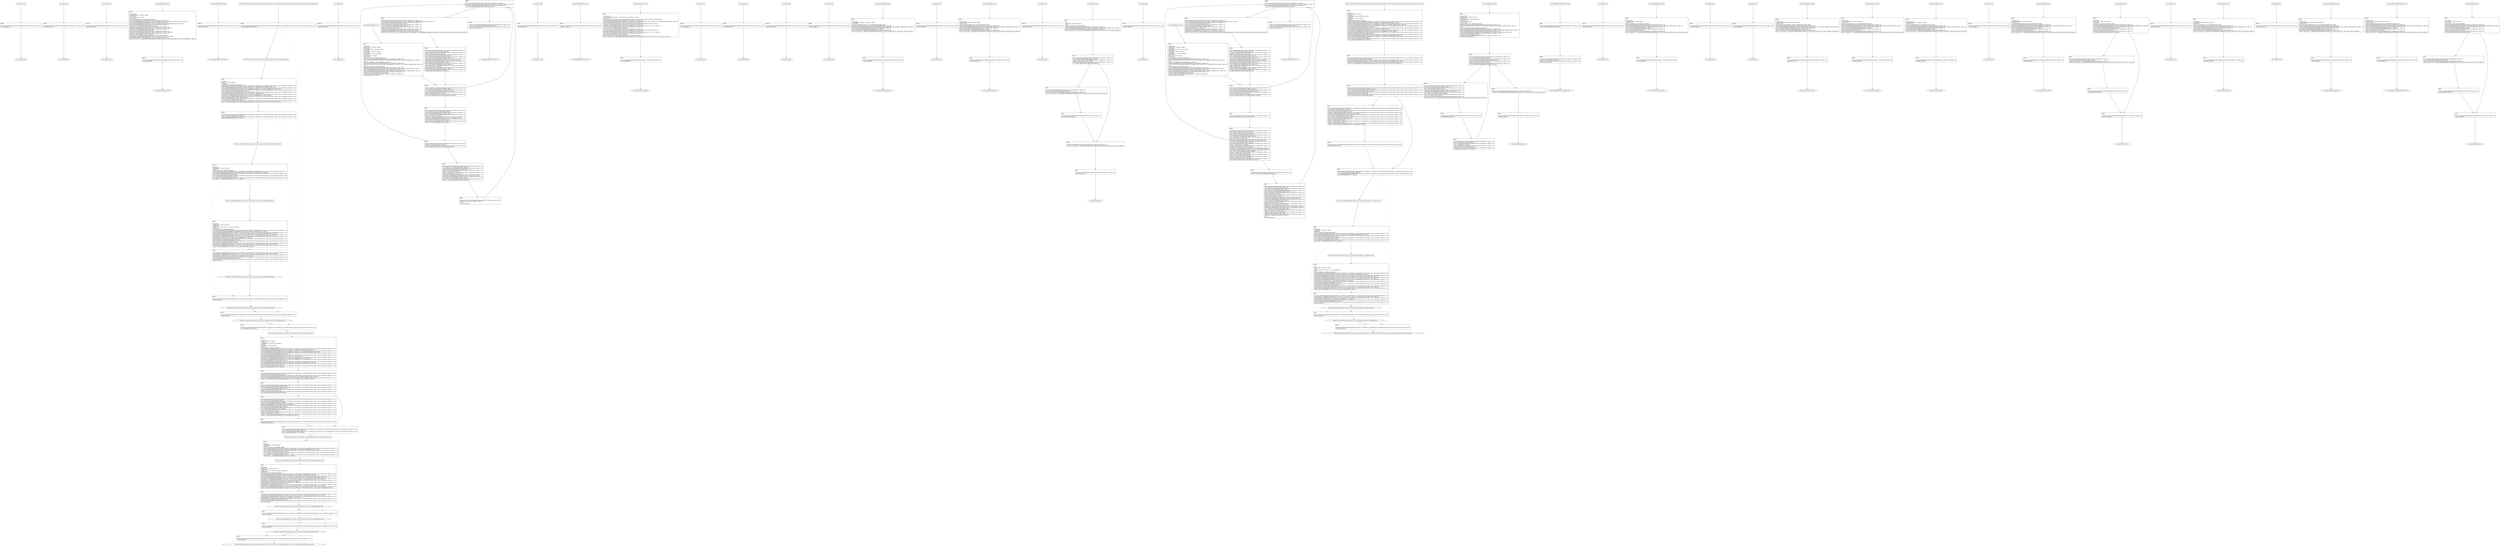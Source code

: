 digraph "icfg graph" {
BBio_ll_good1_end [label="{io_ll_good1_end}"];
BBio_ll_bad6_end [label="{io_ll_bad6_end}"];
BBio_ll_good5_end [label="{io_ll_good5_end}"];
BBio_ll_printWcharLine_end [label="{io_ll_printWcharLine_end}"];
BBio_ll_globalReturnsFalse_end [label="{io_ll_globalReturnsFalse_end}"];
BBCWE134_Uncontrolled_Format_String__char_environment_vprintf_41_ll_goodB2GVaSink_end [label="{CWE134_Uncontrolled_Format_String__char_environment_vprintf_41_ll_goodB2GVaSink_end}"];
BBio_ll_bad8_end [label="{io_ll_bad8_end}"];
BBio_ll_decodeHexWChars_end [label="{io_ll_decodeHexWChars_end}"];
BBCWE134_Uncontrolled_Format_String__char_environment_vprintf_41_ll_goodG2BSink_end [label="{CWE134_Uncontrolled_Format_String__char_environment_vprintf_41_ll_goodG2BSink_end}"];
BBio_ll_good7_end [label="{io_ll_good7_end}"];
BBio_ll_globalReturnsTrue_end [label="{io_ll_globalReturnsTrue_end}"];
BBio_ll_printStructLine_end [label="{io_ll_printStructLine_end}"];
BBio_ll_bad7_end [label="{io_ll_bad7_end}"];
BBio_ll_good6_end [label="{io_ll_good6_end}"];
BBio_ll_bad2_end [label="{io_ll_bad2_end}"];
BBio_ll_bad9_end [label="{io_ll_bad9_end}"];
BBio_ll_printUnsignedLine_end [label="{io_ll_printUnsignedLine_end}"];
BBio_ll_good4_end [label="{io_ll_good4_end}"];
BBio_ll_printSizeTLine_end [label="{io_ll_printSizeTLine_end}"];
BBio_ll_bad5_end [label="{io_ll_bad5_end}"];
BBio_ll_printLine_end [label="{io_ll_printLine_end}"];
BBCWE134_Uncontrolled_Format_String__char_environment_vprintf_41_ll_goodG2B_end [label="{CWE134_Uncontrolled_Format_String__char_environment_vprintf_41_ll_goodG2B_end}"];
BBio_ll_bad4_end [label="{io_ll_bad4_end}"];
BBio_ll_decodeHexChars_end [label="{io_ll_decodeHexChars_end}"];
BBCWE134_Uncontrolled_Format_String__char_environment_vprintf_41_ll_badSink_end [label="{CWE134_Uncontrolled_Format_String__char_environment_vprintf_41_ll_badSink_end}"];
BBio_ll_printBytesLine_end [label="{io_ll_printBytesLine_end}"];
BBCWE134_Uncontrolled_Format_String__char_environment_vprintf_41_ll_CWE134_Uncontrolled_Format_String__char_environment_vprintf_41_good_end [label="{CWE134_Uncontrolled_Format_String__char_environment_vprintf_41_ll_CWE134_Uncontrolled_Format_String__char_environment_vprintf_41_good_end}"];
BBio_ll_globalReturnsTrueOrFalse_end [label="{io_ll_globalReturnsTrueOrFalse_end}"];
BBio_ll_good3_end [label="{io_ll_good3_end}"];
BBio_ll_printHexCharLine_end [label="{io_ll_printHexCharLine_end}"];
BBio_ll_good9_end [label="{io_ll_good9_end}"];
BBio_ll_bad3_end [label="{io_ll_bad3_end}"];
BBCWE134_Uncontrolled_Format_String__char_environment_vprintf_41_ll_badVaSink_end [label="{CWE134_Uncontrolled_Format_String__char_environment_vprintf_41_ll_badVaSink_end}"];
BBio_ll_printDoubleLine_end [label="{io_ll_printDoubleLine_end}"];
BBio_ll_printShortLine_end [label="{io_ll_printShortLine_end}"];
BBio_ll_printLongLine_end [label="{io_ll_printLongLine_end}"];
BBCWE134_Uncontrolled_Format_String__char_environment_vprintf_41_ll_CWE134_Uncontrolled_Format_String__char_environment_vprintf_41_bad_end [label="{CWE134_Uncontrolled_Format_String__char_environment_vprintf_41_ll_CWE134_Uncontrolled_Format_String__char_environment_vprintf_41_bad_end}"];
BBio_ll_bad1_end [label="{io_ll_bad1_end}"];
BBCWE134_Uncontrolled_Format_String__char_environment_vprintf_41_ll_goodB2GSink_end [label="{CWE134_Uncontrolled_Format_String__char_environment_vprintf_41_ll_goodB2GSink_end}"];
BBCWE134_Uncontrolled_Format_String__char_environment_vprintf_41_ll_goodB2G_end [label="{CWE134_Uncontrolled_Format_String__char_environment_vprintf_41_ll_goodB2G_end}"];
BBio_ll_printFloatLine_end [label="{io_ll_printFloatLine_end}"];
BBio_ll_printWLine_end [label="{io_ll_printWLine_end}"];
BBio_ll_good2_end [label="{io_ll_good2_end}"];
BBio_ll_printIntLine_end [label="{io_ll_printIntLine_end}"];
BBCWE134_Uncontrolled_Format_String__char_environment_vprintf_41_ll_goodG2BVaSink_end [label="{CWE134_Uncontrolled_Format_String__char_environment_vprintf_41_ll_goodG2BVaSink_end}"];
BBio_ll_good8_end [label="{io_ll_good8_end}"];
BBio_ll_printLongLongLine_end [label="{io_ll_printLongLongLine_end}"];
BBio_ll_printHexUnsignedCharLine_end [label="{io_ll_printHexUnsignedCharLine_end}"];
BBio_ll_printSinkLine_end [label="{io_ll_printSinkLine_end}"];
BBio_ll_good1_start [label="{io_ll_good1_start}", shape=record];
io_ll_good1BB69 [label="{BB69:\l\l/home/raoxue/Desktop/MemVerif/workspace/000_079_890/source_code/io.c:187\l
  ret void, !dbg !52\l
}", shape=record];
BBio_ll_bad6_start [label="{io_ll_bad6_start}", shape=record];
io_ll_bad6BB83 [label="{BB83:\l\l/home/raoxue/Desktop/MemVerif/workspace/000_079_890/source_code/io.c:203\l
  ret void, !dbg !52\l
}", shape=record];
BBio_ll_good5_start [label="{io_ll_good5_start}", shape=record];
io_ll_good5BB73 [label="{BB73:\l\l/home/raoxue/Desktop/MemVerif/workspace/000_079_890/source_code/io.c:191\l
  ret void, !dbg !52\l
}", shape=record];
BBio_ll_printWcharLine_start [label="{io_ll_printWcharLine_start}", shape=record];
io_ll_printWcharLineBB28 [label="{BB28:\l\l/:1657627136\l
  %wideChar.addr = alloca i32, align 4\l
/:1657627136\l
  %s = alloca [2 x i32], align 4\l
/:1657627136\l
  store i32 %wideChar, i32* %wideChar.addr, align 4\l
/home/raoxue/Desktop/MemVerif/workspace/000_079_890/source_code/io.c:70\l
  call void @llvm.dbg.declare(metadata i32* %wideChar.addr, metadata !162, metadata !DIExpression()), !dbg !163\l
/home/raoxue/Desktop/MemVerif/workspace/000_079_890/source_code/io.c:74\l
  call void @llvm.dbg.declare(metadata [2 x i32]* %s, metadata !164, metadata !DIExpression()), !dbg !168\l
/home/raoxue/Desktop/MemVerif/workspace/000_079_890/source_code/io.c:75\l
  %0 = load i32, i32* %wideChar.addr, align 4, !dbg !61\l
/home/raoxue/Desktop/MemVerif/workspace/000_079_890/source_code/io.c:75\l
  %arrayidx = getelementptr inbounds [2 x i32], [2 x i32]* %s, i64 0, i64 0, !dbg !62\l
/home/raoxue/Desktop/MemVerif/workspace/000_079_890/source_code/io.c:75\l
  store i32 %0, i32* %arrayidx, align 4, !dbg !63\l
/home/raoxue/Desktop/MemVerif/workspace/000_079_890/source_code/io.c:76\l
  %arrayidx1 = getelementptr inbounds [2 x i32], [2 x i32]* %s, i64 0, i64 1, !dbg !64\l
/home/raoxue/Desktop/MemVerif/workspace/000_079_890/source_code/io.c:76\l
  store i32 0, i32* %arrayidx1, align 4, !dbg !65\l
/home/raoxue/Desktop/MemVerif/workspace/000_079_890/source_code/io.c:77\l
  %arraydecay = getelementptr inbounds [2 x i32], [2 x i32]* %s, i64 0, i64 0, !dbg !66\l
/home/raoxue/Desktop/MemVerif/workspace/000_079_890/source_code/io.c:77\l
  %call = call i32 (i8*, ...) @printf(i8* getelementptr inbounds ([5 x i8], [5 x i8]* @.str.10, i64 0, i64 0), i32* %arraydecay), !dbg !67\l
}", shape=record];
io_ll_printWcharLineBB28 [label="{BB28:\l\l/:1657627136\l
  %wideChar.addr = alloca i32, align 4\l
/:1657627136\l
  %s = alloca [2 x i32], align 4\l
/:1657627136\l
  store i32 %wideChar, i32* %wideChar.addr, align 4\l
/home/raoxue/Desktop/MemVerif/workspace/000_079_890/source_code/io.c:70\l
  call void @llvm.dbg.declare(metadata i32* %wideChar.addr, metadata !162, metadata !DIExpression()), !dbg !163\l
/home/raoxue/Desktop/MemVerif/workspace/000_079_890/source_code/io.c:74\l
  call void @llvm.dbg.declare(metadata [2 x i32]* %s, metadata !164, metadata !DIExpression()), !dbg !168\l
/home/raoxue/Desktop/MemVerif/workspace/000_079_890/source_code/io.c:75\l
  %0 = load i32, i32* %wideChar.addr, align 4, !dbg !61\l
/home/raoxue/Desktop/MemVerif/workspace/000_079_890/source_code/io.c:75\l
  %arrayidx = getelementptr inbounds [2 x i32], [2 x i32]* %s, i64 0, i64 0, !dbg !62\l
/home/raoxue/Desktop/MemVerif/workspace/000_079_890/source_code/io.c:75\l
  store i32 %0, i32* %arrayidx, align 4, !dbg !63\l
/home/raoxue/Desktop/MemVerif/workspace/000_079_890/source_code/io.c:76\l
  %arrayidx1 = getelementptr inbounds [2 x i32], [2 x i32]* %s, i64 0, i64 1, !dbg !64\l
/home/raoxue/Desktop/MemVerif/workspace/000_079_890/source_code/io.c:76\l
  store i32 0, i32* %arrayidx1, align 4, !dbg !65\l
/home/raoxue/Desktop/MemVerif/workspace/000_079_890/source_code/io.c:77\l
  %arraydecay = getelementptr inbounds [2 x i32], [2 x i32]* %s, i64 0, i64 0, !dbg !66\l
/home/raoxue/Desktop/MemVerif/workspace/000_079_890/source_code/io.c:77\l
  %call = call i32 (i8*, ...) @printf(i8* getelementptr inbounds ([5 x i8], [5 x i8]* @.str.10, i64 0, i64 0), i32* %arraydecay), !dbg !67\l
}", shape=record];
io_ll_printWcharLineBB29 [label="{BB29:\l\l/home/raoxue/Desktop/MemVerif/workspace/000_079_890/source_code/io.c:78\l
  ret void, !dbg !68\l
}", shape=record];
BBio_ll_globalReturnsFalse_start [label="{io_ll_globalReturnsFalse_start}", shape=record];
io_ll_globalReturnsFalseBB66 [label="{BB66:\l\l/home/raoxue/Desktop/MemVerif/workspace/000_079_890/source_code/io.c:163\l
  ret i32 0, !dbg !52\l
}", shape=record];
BBCWE134_Uncontrolled_Format_String__char_environment_vprintf_41_ll_goodB2GVaSink_start [label="{CWE134_Uncontrolled_Format_String__char_environment_vprintf_41_ll_goodB2GVaSink_start}", shape=record];
CWE134_Uncontrolled_Format_String__char_environment_vprintf_41_ll_goodB2GVaSinkBB18 [label="{BB18:\l\l/:89924968\l
  %data.addr = alloca i8*, align 8\l
/:89924968\l
  %args = alloca [1 x %struct.__va_list_tag], align 16\l
/:89924968\l
  store i8* %data, i8** %data.addr, align 8\l
/home/raoxue/Desktop/MemVerif/workspace/000_079_890/source_code/CWE134_Uncontrolled_Format_String__char_environment_vprintf_41.c:103\l
  call void @llvm.dbg.declare(metadata i8** %data.addr, metadata !121, metadata !DIExpression()), !dbg !122\l
/home/raoxue/Desktop/MemVerif/workspace/000_079_890/source_code/CWE134_Uncontrolled_Format_String__char_environment_vprintf_41.c:106\l
  call void @llvm.dbg.declare(metadata [1 x %struct.__va_list_tag]* %args, metadata !123, metadata !DIExpression()), !dbg !125\l
/home/raoxue/Desktop/MemVerif/workspace/000_079_890/source_code/CWE134_Uncontrolled_Format_String__char_environment_vprintf_41.c:107\l
  %arraydecay = getelementptr inbounds [1 x %struct.__va_list_tag], [1 x %struct.__va_list_tag]* %args, i64 0, i64 0, !dbg !34\l
/home/raoxue/Desktop/MemVerif/workspace/000_079_890/source_code/CWE134_Uncontrolled_Format_String__char_environment_vprintf_41.c:107\l
  %arraydecay1 = bitcast %struct.__va_list_tag* %arraydecay to i8*, !dbg !34\l
/home/raoxue/Desktop/MemVerif/workspace/000_079_890/source_code/CWE134_Uncontrolled_Format_String__char_environment_vprintf_41.c:107\l
  call void @llvm.va_start(i8* %arraydecay1), !dbg !34\l
/home/raoxue/Desktop/MemVerif/workspace/000_079_890/source_code/CWE134_Uncontrolled_Format_String__char_environment_vprintf_41.c:109\l
  %arraydecay2 = getelementptr inbounds [1 x %struct.__va_list_tag], [1 x %struct.__va_list_tag]* %args, i64 0, i64 0, !dbg !35\l
/home/raoxue/Desktop/MemVerif/workspace/000_079_890/source_code/CWE134_Uncontrolled_Format_String__char_environment_vprintf_41.c:109\l
  %call = call i32 @vprintf(i8* getelementptr inbounds ([3 x i8], [3 x i8]* @.str.2, i64 0, i64 0), %struct.__va_list_tag* %arraydecay2), !dbg !36\l
}", shape=record];
CWE134_Uncontrolled_Format_String__char_environment_vprintf_41_ll_goodB2GVaSinkBB18 [label="{BB18:\l\l/:89924968\l
  %data.addr = alloca i8*, align 8\l
/:89924968\l
  %args = alloca [1 x %struct.__va_list_tag], align 16\l
/:89924968\l
  store i8* %data, i8** %data.addr, align 8\l
/home/raoxue/Desktop/MemVerif/workspace/000_079_890/source_code/CWE134_Uncontrolled_Format_String__char_environment_vprintf_41.c:103\l
  call void @llvm.dbg.declare(metadata i8** %data.addr, metadata !121, metadata !DIExpression()), !dbg !122\l
/home/raoxue/Desktop/MemVerif/workspace/000_079_890/source_code/CWE134_Uncontrolled_Format_String__char_environment_vprintf_41.c:106\l
  call void @llvm.dbg.declare(metadata [1 x %struct.__va_list_tag]* %args, metadata !123, metadata !DIExpression()), !dbg !125\l
/home/raoxue/Desktop/MemVerif/workspace/000_079_890/source_code/CWE134_Uncontrolled_Format_String__char_environment_vprintf_41.c:107\l
  %arraydecay = getelementptr inbounds [1 x %struct.__va_list_tag], [1 x %struct.__va_list_tag]* %args, i64 0, i64 0, !dbg !34\l
/home/raoxue/Desktop/MemVerif/workspace/000_079_890/source_code/CWE134_Uncontrolled_Format_String__char_environment_vprintf_41.c:107\l
  %arraydecay1 = bitcast %struct.__va_list_tag* %arraydecay to i8*, !dbg !34\l
/home/raoxue/Desktop/MemVerif/workspace/000_079_890/source_code/CWE134_Uncontrolled_Format_String__char_environment_vprintf_41.c:107\l
  call void @llvm.va_start(i8* %arraydecay1), !dbg !34\l
/home/raoxue/Desktop/MemVerif/workspace/000_079_890/source_code/CWE134_Uncontrolled_Format_String__char_environment_vprintf_41.c:109\l
  %arraydecay2 = getelementptr inbounds [1 x %struct.__va_list_tag], [1 x %struct.__va_list_tag]* %args, i64 0, i64 0, !dbg !35\l
/home/raoxue/Desktop/MemVerif/workspace/000_079_890/source_code/CWE134_Uncontrolled_Format_String__char_environment_vprintf_41.c:109\l
  %call = call i32 @vprintf(i8* getelementptr inbounds ([3 x i8], [3 x i8]* @.str.2, i64 0, i64 0), %struct.__va_list_tag* %arraydecay2), !dbg !36\l
}", shape=record];
CWE134_Uncontrolled_Format_String__char_environment_vprintf_41_ll_goodB2GVaSinkBB19 [label="{BB19:\l\l/home/raoxue/Desktop/MemVerif/workspace/000_079_890/source_code/CWE134_Uncontrolled_Format_String__char_environment_vprintf_41.c:110\l
  %arraydecay3 = getelementptr inbounds [1 x %struct.__va_list_tag], [1 x %struct.__va_list_tag]* %args, i64 0, i64 0, !dbg !37\l
/home/raoxue/Desktop/MemVerif/workspace/000_079_890/source_code/CWE134_Uncontrolled_Format_String__char_environment_vprintf_41.c:110\l
  %arraydecay34 = bitcast %struct.__va_list_tag* %arraydecay3 to i8*, !dbg !37\l
/home/raoxue/Desktop/MemVerif/workspace/000_079_890/source_code/CWE134_Uncontrolled_Format_String__char_environment_vprintf_41.c:110\l
  call void @llvm.va_end(i8* %arraydecay34), !dbg !37\l
/home/raoxue/Desktop/MemVerif/workspace/000_079_890/source_code/CWE134_Uncontrolled_Format_String__char_environment_vprintf_41.c:112\l
  ret void, !dbg !38\l
}", shape=record];
BBio_ll_bad8_start [label="{io_ll_bad8_start}", shape=record];
io_ll_bad8BB85 [label="{BB85:\l\l/home/raoxue/Desktop/MemVerif/workspace/000_079_890/source_code/io.c:205\l
  ret void, !dbg !52\l
}", shape=record];
BBio_ll_decodeHexWChars_start [label="{io_ll_decodeHexWChars_start}", shape=record];
io_ll_decodeHexWCharsBB55 [label="{BB55:\l\l/:87210568\l
  %bytes.addr = alloca i8*, align 8\l
/:87210568\l
  %numBytes.addr = alloca i64, align 8\l
/:87210568\l
  %hex.addr = alloca i32*, align 8\l
/:87210568\l
  %numWritten = alloca i64, align 8\l
/:87210568\l
  %byte = alloca i32, align 4\l
/:87210568\l
  store i8* %bytes, i8** %bytes.addr, align 8\l
/home/raoxue/Desktop/MemVerif/workspace/000_079_890/source_code/io.c:135\l
  call void @llvm.dbg.declare(metadata i8** %bytes.addr, metadata !290, metadata !DIExpression()), !dbg !291\l
/:135\l
  store i64 %numBytes, i64* %numBytes.addr, align 8\l
/home/raoxue/Desktop/MemVerif/workspace/000_079_890/source_code/io.c:135\l
  call void @llvm.dbg.declare(metadata i64* %numBytes.addr, metadata !292, metadata !DIExpression()), !dbg !293\l
/:135\l
  store i32* %hex, i32** %hex.addr, align 8\l
/home/raoxue/Desktop/MemVerif/workspace/000_079_890/source_code/io.c:135\l
  call void @llvm.dbg.declare(metadata i32** %hex.addr, metadata !294, metadata !DIExpression()), !dbg !295\l
/home/raoxue/Desktop/MemVerif/workspace/000_079_890/source_code/io.c:137\l
  call void @llvm.dbg.declare(metadata i64* %numWritten, metadata !296, metadata !DIExpression()), !dbg !297\l
/home/raoxue/Desktop/MemVerif/workspace/000_079_890/source_code/io.c:137\l
  store i64 0, i64* %numWritten, align 8, !dbg !65\l
/home/raoxue/Desktop/MemVerif/workspace/000_079_890/source_code/io.c:143\l
  br label %while.cond, !dbg !66\l
}", shape=record];
io_ll_decodeHexWCharsBB56 [label="{BB56:\l\l/home/raoxue/Desktop/MemVerif/workspace/000_079_890/source_code/io.c:143\l
  %0 = load i64, i64* %numWritten, align 8, !dbg !67\l
/home/raoxue/Desktop/MemVerif/workspace/000_079_890/source_code/io.c:143\l
  %1 = load i64, i64* %numBytes.addr, align 8, !dbg !68\l
/home/raoxue/Desktop/MemVerif/workspace/000_079_890/source_code/io.c:143\l
  %cmp = icmp ult i64 %0, %1, !dbg !69\l
/home/raoxue/Desktop/MemVerif/workspace/000_079_890/source_code/io.c:143\l
  br i1 %cmp, label %land.lhs.true, label %land.end, !dbg !70\l
}", shape=record];
io_ll_decodeHexWCharsBB57 [label="{BB57:\l\l/home/raoxue/Desktop/MemVerif/workspace/000_079_890/source_code/io.c:143\l
  %2 = load i32*, i32** %hex.addr, align 8, !dbg !71\l
/home/raoxue/Desktop/MemVerif/workspace/000_079_890/source_code/io.c:143\l
  %3 = load i64, i64* %numWritten, align 8, !dbg !72\l
/home/raoxue/Desktop/MemVerif/workspace/000_079_890/source_code/io.c:143\l
  %mul = mul i64 2, %3, !dbg !73\l
/home/raoxue/Desktop/MemVerif/workspace/000_079_890/source_code/io.c:143\l
  %arrayidx = getelementptr inbounds i32, i32* %2, i64 %mul, !dbg !71\l
/home/raoxue/Desktop/MemVerif/workspace/000_079_890/source_code/io.c:143\l
  %4 = load i32, i32* %arrayidx, align 4, !dbg !71\l
/home/raoxue/Desktop/MemVerif/workspace/000_079_890/source_code/io.c:143\l
  %call = call i32 @iswxdigit(i32 %4) #5, !dbg !74\l
}", shape=record];
io_ll_decodeHexWCharsBB57 [label="{BB57:\l\l/home/raoxue/Desktop/MemVerif/workspace/000_079_890/source_code/io.c:143\l
  %2 = load i32*, i32** %hex.addr, align 8, !dbg !71\l
/home/raoxue/Desktop/MemVerif/workspace/000_079_890/source_code/io.c:143\l
  %3 = load i64, i64* %numWritten, align 8, !dbg !72\l
/home/raoxue/Desktop/MemVerif/workspace/000_079_890/source_code/io.c:143\l
  %mul = mul i64 2, %3, !dbg !73\l
/home/raoxue/Desktop/MemVerif/workspace/000_079_890/source_code/io.c:143\l
  %arrayidx = getelementptr inbounds i32, i32* %2, i64 %mul, !dbg !71\l
/home/raoxue/Desktop/MemVerif/workspace/000_079_890/source_code/io.c:143\l
  %4 = load i32, i32* %arrayidx, align 4, !dbg !71\l
/home/raoxue/Desktop/MemVerif/workspace/000_079_890/source_code/io.c:143\l
  %call = call i32 @iswxdigit(i32 %4) #5, !dbg !74\l
}", shape=record];
io_ll_decodeHexWCharsBB59 [label="{BB59:\l\l/home/raoxue/Desktop/MemVerif/workspace/000_079_890/source_code/io.c:143\l
  %tobool = icmp ne i32 %call, 0, !dbg !74\l
/home/raoxue/Desktop/MemVerif/workspace/000_079_890/source_code/io.c:143\l
  br i1 %tobool, label %land.rhs, label %land.end, !dbg !75\l
}", shape=record];
io_ll_decodeHexWCharsBB60 [label="{BB60:\l\l/home/raoxue/Desktop/MemVerif/workspace/000_079_890/source_code/io.c:143\l
  %5 = load i32*, i32** %hex.addr, align 8, !dbg !76\l
/home/raoxue/Desktop/MemVerif/workspace/000_079_890/source_code/io.c:143\l
  %6 = load i64, i64* %numWritten, align 8, !dbg !77\l
/home/raoxue/Desktop/MemVerif/workspace/000_079_890/source_code/io.c:143\l
  %mul1 = mul i64 2, %6, !dbg !78\l
/home/raoxue/Desktop/MemVerif/workspace/000_079_890/source_code/io.c:143\l
  %add = add i64 %mul1, 1, !dbg !79\l
/home/raoxue/Desktop/MemVerif/workspace/000_079_890/source_code/io.c:143\l
  %arrayidx2 = getelementptr inbounds i32, i32* %5, i64 %add, !dbg !76\l
/home/raoxue/Desktop/MemVerif/workspace/000_079_890/source_code/io.c:143\l
  %7 = load i32, i32* %arrayidx2, align 4, !dbg !76\l
/home/raoxue/Desktop/MemVerif/workspace/000_079_890/source_code/io.c:143\l
  %call3 = call i32 @iswxdigit(i32 %7) #5, !dbg !80\l
}", shape=record];
io_ll_decodeHexWCharsBB60 [label="{BB60:\l\l/home/raoxue/Desktop/MemVerif/workspace/000_079_890/source_code/io.c:143\l
  %5 = load i32*, i32** %hex.addr, align 8, !dbg !76\l
/home/raoxue/Desktop/MemVerif/workspace/000_079_890/source_code/io.c:143\l
  %6 = load i64, i64* %numWritten, align 8, !dbg !77\l
/home/raoxue/Desktop/MemVerif/workspace/000_079_890/source_code/io.c:143\l
  %mul1 = mul i64 2, %6, !dbg !78\l
/home/raoxue/Desktop/MemVerif/workspace/000_079_890/source_code/io.c:143\l
  %add = add i64 %mul1, 1, !dbg !79\l
/home/raoxue/Desktop/MemVerif/workspace/000_079_890/source_code/io.c:143\l
  %arrayidx2 = getelementptr inbounds i32, i32* %5, i64 %add, !dbg !76\l
/home/raoxue/Desktop/MemVerif/workspace/000_079_890/source_code/io.c:143\l
  %7 = load i32, i32* %arrayidx2, align 4, !dbg !76\l
/home/raoxue/Desktop/MemVerif/workspace/000_079_890/source_code/io.c:143\l
  %call3 = call i32 @iswxdigit(i32 %7) #5, !dbg !80\l
}", shape=record];
io_ll_decodeHexWCharsBB61 [label="{BB61:\l\l/home/raoxue/Desktop/MemVerif/workspace/000_079_890/source_code/io.c:143\l
  %tobool4 = icmp ne i32 %call3, 0, !dbg !75\l
/:143\l
  br label %land.end\l
}", shape=record];
io_ll_decodeHexWCharsBB58 [label="{BB58:\l\l/home/raoxue/Desktop/MemVerif/workspace/000_079_890/source_code/io.c:0\l
  %8 = phi i1 [ false, %land.lhs.true ], [ false, %while.cond ], [ %tobool4, %land.rhs ], !dbg !81\l
/home/raoxue/Desktop/MemVerif/workspace/000_079_890/source_code/io.c:143\l
  br i1 %8, label %while.body, label %while.end, !dbg !66\l
}", shape=record];
io_ll_decodeHexWCharsBB62 [label="{BB62:\l\l/home/raoxue/Desktop/MemVerif/workspace/000_079_890/source_code/io.c:145\l
  call void @llvm.dbg.declare(metadata i32* %byte, metadata !314, metadata !DIExpression()), !dbg !316\l
/home/raoxue/Desktop/MemVerif/workspace/000_079_890/source_code/io.c:146\l
  %9 = load i32*, i32** %hex.addr, align 8, !dbg !85\l
/home/raoxue/Desktop/MemVerif/workspace/000_079_890/source_code/io.c:146\l
  %10 = load i64, i64* %numWritten, align 8, !dbg !86\l
/home/raoxue/Desktop/MemVerif/workspace/000_079_890/source_code/io.c:146\l
  %mul5 = mul i64 2, %10, !dbg !87\l
/home/raoxue/Desktop/MemVerif/workspace/000_079_890/source_code/io.c:146\l
  %arrayidx6 = getelementptr inbounds i32, i32* %9, i64 %mul5, !dbg !85\l
/home/raoxue/Desktop/MemVerif/workspace/000_079_890/source_code/io.c:146\l
  %call7 = call i32 (i32*, i32*, ...) @__isoc99_swscanf(i32* %arrayidx6, i32* getelementptr inbounds ([5 x i32], [5 x i32]* @.str.16, i64 0, i64 0), i32* %byte) #5, !dbg !88\l
}", shape=record];
io_ll_decodeHexWCharsBB62 [label="{BB62:\l\l/home/raoxue/Desktop/MemVerif/workspace/000_079_890/source_code/io.c:145\l
  call void @llvm.dbg.declare(metadata i32* %byte, metadata !314, metadata !DIExpression()), !dbg !316\l
/home/raoxue/Desktop/MemVerif/workspace/000_079_890/source_code/io.c:146\l
  %9 = load i32*, i32** %hex.addr, align 8, !dbg !85\l
/home/raoxue/Desktop/MemVerif/workspace/000_079_890/source_code/io.c:146\l
  %10 = load i64, i64* %numWritten, align 8, !dbg !86\l
/home/raoxue/Desktop/MemVerif/workspace/000_079_890/source_code/io.c:146\l
  %mul5 = mul i64 2, %10, !dbg !87\l
/home/raoxue/Desktop/MemVerif/workspace/000_079_890/source_code/io.c:146\l
  %arrayidx6 = getelementptr inbounds i32, i32* %9, i64 %mul5, !dbg !85\l
/home/raoxue/Desktop/MemVerif/workspace/000_079_890/source_code/io.c:146\l
  %call7 = call i32 (i32*, i32*, ...) @__isoc99_swscanf(i32* %arrayidx6, i32* getelementptr inbounds ([5 x i32], [5 x i32]* @.str.16, i64 0, i64 0), i32* %byte) #5, !dbg !88\l
}", shape=record];
io_ll_decodeHexWCharsBB64 [label="{BB64:\l\l/home/raoxue/Desktop/MemVerif/workspace/000_079_890/source_code/io.c:147\l
  %11 = load i32, i32* %byte, align 4, !dbg !89\l
/home/raoxue/Desktop/MemVerif/workspace/000_079_890/source_code/io.c:147\l
  %conv = trunc i32 %11 to i8, !dbg !90\l
/home/raoxue/Desktop/MemVerif/workspace/000_079_890/source_code/io.c:147\l
  %12 = load i8*, i8** %bytes.addr, align 8, !dbg !91\l
/home/raoxue/Desktop/MemVerif/workspace/000_079_890/source_code/io.c:147\l
  %13 = load i64, i64* %numWritten, align 8, !dbg !92\l
/home/raoxue/Desktop/MemVerif/workspace/000_079_890/source_code/io.c:147\l
  %arrayidx8 = getelementptr inbounds i8, i8* %12, i64 %13, !dbg !91\l
/home/raoxue/Desktop/MemVerif/workspace/000_079_890/source_code/io.c:147\l
  store i8 %conv, i8* %arrayidx8, align 1, !dbg !93\l
/home/raoxue/Desktop/MemVerif/workspace/000_079_890/source_code/io.c:148\l
  %14 = load i64, i64* %numWritten, align 8, !dbg !94\l
/home/raoxue/Desktop/MemVerif/workspace/000_079_890/source_code/io.c:148\l
  %inc = add i64 %14, 1, !dbg !94\l
/home/raoxue/Desktop/MemVerif/workspace/000_079_890/source_code/io.c:148\l
  store i64 %inc, i64* %numWritten, align 8, !dbg !94\l
/home/raoxue/Desktop/MemVerif/workspace/000_079_890/source_code/io.c:143\l
  br label %while.cond, !dbg !66, !llvm.loop !95\l
}", shape=record];
io_ll_decodeHexWCharsBB63 [label="{BB63:\l\l/home/raoxue/Desktop/MemVerif/workspace/000_079_890/source_code/io.c:151\l
  %15 = load i64, i64* %numWritten, align 8, !dbg !98\l
/home/raoxue/Desktop/MemVerif/workspace/000_079_890/source_code/io.c:151\l
  ret i64 %15, !dbg !99\l
}", shape=record];
BBCWE134_Uncontrolled_Format_String__char_environment_vprintf_41_ll_goodG2BSink_start [label="{CWE134_Uncontrolled_Format_String__char_environment_vprintf_41_ll_goodG2BSink_start}", shape=record];
CWE134_Uncontrolled_Format_String__char_environment_vprintf_41_ll_goodG2BSinkBB13 [label="{BB13:\l\l/:89920792\l
  %data.addr = alloca i8*, align 8\l
/:89920792\l
  store i8* %data, i8** %data.addr, align 8\l
/home/raoxue/Desktop/MemVerif/workspace/000_079_890/source_code/CWE134_Uncontrolled_Format_String__char_environment_vprintf_41.c:87\l
  call void @llvm.dbg.declare(metadata i8** %data.addr, metadata !102, metadata !DIExpression()), !dbg !103\l
/home/raoxue/Desktop/MemVerif/workspace/000_079_890/source_code/CWE134_Uncontrolled_Format_String__char_environment_vprintf_41.c:89\l
  %0 = load i8*, i8** %data.addr, align 8, !dbg !16\l
/home/raoxue/Desktop/MemVerif/workspace/000_079_890/source_code/CWE134_Uncontrolled_Format_String__char_environment_vprintf_41.c:89\l
  %1 = load i8*, i8** %data.addr, align 8, !dbg !17\l
/home/raoxue/Desktop/MemVerif/workspace/000_079_890/source_code/CWE134_Uncontrolled_Format_String__char_environment_vprintf_41.c:89\l
  call void (i8*, ...) @goodG2BVaSink(i8* %0, i8* %1), !dbg !18\l
}", shape=record];
CWE134_Uncontrolled_Format_String__char_environment_vprintf_41_ll_goodG2BSinkBB13 [label="{BB13:\l\l/:89920792\l
  %data.addr = alloca i8*, align 8\l
/:89920792\l
  store i8* %data, i8** %data.addr, align 8\l
/home/raoxue/Desktop/MemVerif/workspace/000_079_890/source_code/CWE134_Uncontrolled_Format_String__char_environment_vprintf_41.c:87\l
  call void @llvm.dbg.declare(metadata i8** %data.addr, metadata !102, metadata !DIExpression()), !dbg !103\l
/home/raoxue/Desktop/MemVerif/workspace/000_079_890/source_code/CWE134_Uncontrolled_Format_String__char_environment_vprintf_41.c:89\l
  %0 = load i8*, i8** %data.addr, align 8, !dbg !16\l
/home/raoxue/Desktop/MemVerif/workspace/000_079_890/source_code/CWE134_Uncontrolled_Format_String__char_environment_vprintf_41.c:89\l
  %1 = load i8*, i8** %data.addr, align 8, !dbg !17\l
/home/raoxue/Desktop/MemVerif/workspace/000_079_890/source_code/CWE134_Uncontrolled_Format_String__char_environment_vprintf_41.c:89\l
  call void (i8*, ...) @goodG2BVaSink(i8* %0, i8* %1), !dbg !18\l
}", shape=record];
CWE134_Uncontrolled_Format_String__char_environment_vprintf_41_ll_goodG2BSinkBB14 [label="{BB14:\l\l/home/raoxue/Desktop/MemVerif/workspace/000_079_890/source_code/CWE134_Uncontrolled_Format_String__char_environment_vprintf_41.c:90\l
  ret void, !dbg !19\l
}", shape=record];
BBio_ll_good7_start [label="{io_ll_good7_start}", shape=record];
io_ll_good7BB75 [label="{BB75:\l\l/home/raoxue/Desktop/MemVerif/workspace/000_079_890/source_code/io.c:193\l
  ret void, !dbg !52\l
}", shape=record];
BBio_ll_globalReturnsTrue_start [label="{io_ll_globalReturnsTrue_start}", shape=record];
io_ll_globalReturnsTrueBB65 [label="{BB65:\l\l/home/raoxue/Desktop/MemVerif/workspace/000_079_890/source_code/io.c:158\l
  ret i32 1, !dbg !52\l
}", shape=record];
BBio_ll_printStructLine_start [label="{io_ll_printStructLine_start}", shape=record];
io_ll_printStructLineBB36 [label="{BB36:\l\l/:1657627136\l
  %structTwoIntsStruct.addr = alloca %struct._twoIntsStruct*, align 8\l
/:1657627136\l
  store %struct._twoIntsStruct* %structTwoIntsStruct, %struct._twoIntsStruct** %structTwoIntsStruct.addr, align 8\l
/home/raoxue/Desktop/MemVerif/workspace/000_079_890/source_code/io.c:95\l
  call void @llvm.dbg.declare(metadata %struct._twoIntsStruct** %structTwoIntsStruct.addr, metadata !212, metadata !DIExpression()), !dbg !213\l
/home/raoxue/Desktop/MemVerif/workspace/000_079_890/source_code/io.c:97\l
  %0 = load %struct._twoIntsStruct*, %struct._twoIntsStruct** %structTwoIntsStruct.addr, align 8, !dbg !61\l
/home/raoxue/Desktop/MemVerif/workspace/000_079_890/source_code/io.c:97\l
  %intOne = getelementptr inbounds %struct._twoIntsStruct, %struct._twoIntsStruct* %0, i32 0, i32 0, !dbg !62\l
/home/raoxue/Desktop/MemVerif/workspace/000_079_890/source_code/io.c:97\l
  %1 = load i32, i32* %intOne, align 4, !dbg !62\l
/home/raoxue/Desktop/MemVerif/workspace/000_079_890/source_code/io.c:97\l
  %2 = load %struct._twoIntsStruct*, %struct._twoIntsStruct** %structTwoIntsStruct.addr, align 8, !dbg !63\l
/home/raoxue/Desktop/MemVerif/workspace/000_079_890/source_code/io.c:97\l
  %intTwo = getelementptr inbounds %struct._twoIntsStruct, %struct._twoIntsStruct* %2, i32 0, i32 1, !dbg !64\l
/home/raoxue/Desktop/MemVerif/workspace/000_079_890/source_code/io.c:97\l
  %3 = load i32, i32* %intTwo, align 4, !dbg !64\l
/home/raoxue/Desktop/MemVerif/workspace/000_079_890/source_code/io.c:97\l
  %call = call i32 (i8*, ...) @printf(i8* getelementptr inbounds ([10 x i8], [10 x i8]* @.str.13, i64 0, i64 0), i32 %1, i32 %3), !dbg !65\l
}", shape=record];
io_ll_printStructLineBB36 [label="{BB36:\l\l/:1657627136\l
  %structTwoIntsStruct.addr = alloca %struct._twoIntsStruct*, align 8\l
/:1657627136\l
  store %struct._twoIntsStruct* %structTwoIntsStruct, %struct._twoIntsStruct** %structTwoIntsStruct.addr, align 8\l
/home/raoxue/Desktop/MemVerif/workspace/000_079_890/source_code/io.c:95\l
  call void @llvm.dbg.declare(metadata %struct._twoIntsStruct** %structTwoIntsStruct.addr, metadata !212, metadata !DIExpression()), !dbg !213\l
/home/raoxue/Desktop/MemVerif/workspace/000_079_890/source_code/io.c:97\l
  %0 = load %struct._twoIntsStruct*, %struct._twoIntsStruct** %structTwoIntsStruct.addr, align 8, !dbg !61\l
/home/raoxue/Desktop/MemVerif/workspace/000_079_890/source_code/io.c:97\l
  %intOne = getelementptr inbounds %struct._twoIntsStruct, %struct._twoIntsStruct* %0, i32 0, i32 0, !dbg !62\l
/home/raoxue/Desktop/MemVerif/workspace/000_079_890/source_code/io.c:97\l
  %1 = load i32, i32* %intOne, align 4, !dbg !62\l
/home/raoxue/Desktop/MemVerif/workspace/000_079_890/source_code/io.c:97\l
  %2 = load %struct._twoIntsStruct*, %struct._twoIntsStruct** %structTwoIntsStruct.addr, align 8, !dbg !63\l
/home/raoxue/Desktop/MemVerif/workspace/000_079_890/source_code/io.c:97\l
  %intTwo = getelementptr inbounds %struct._twoIntsStruct, %struct._twoIntsStruct* %2, i32 0, i32 1, !dbg !64\l
/home/raoxue/Desktop/MemVerif/workspace/000_079_890/source_code/io.c:97\l
  %3 = load i32, i32* %intTwo, align 4, !dbg !64\l
/home/raoxue/Desktop/MemVerif/workspace/000_079_890/source_code/io.c:97\l
  %call = call i32 (i8*, ...) @printf(i8* getelementptr inbounds ([10 x i8], [10 x i8]* @.str.13, i64 0, i64 0), i32 %1, i32 %3), !dbg !65\l
}", shape=record];
io_ll_printStructLineBB37 [label="{BB37:\l\l/home/raoxue/Desktop/MemVerif/workspace/000_079_890/source_code/io.c:98\l
  ret void, !dbg !66\l
}", shape=record];
BBio_ll_bad7_start [label="{io_ll_bad7_start}", shape=record];
io_ll_bad7BB84 [label="{BB84:\l\l/home/raoxue/Desktop/MemVerif/workspace/000_079_890/source_code/io.c:204\l
  ret void, !dbg !52\l
}", shape=record];
BBio_ll_good6_start [label="{io_ll_good6_start}", shape=record];
io_ll_good6BB74 [label="{BB74:\l\l/home/raoxue/Desktop/MemVerif/workspace/000_079_890/source_code/io.c:192\l
  ret void, !dbg !52\l
}", shape=record];
BBio_ll_bad2_start [label="{io_ll_bad2_start}", shape=record];
io_ll_bad2BB79 [label="{BB79:\l\l/home/raoxue/Desktop/MemVerif/workspace/000_079_890/source_code/io.c:199\l
  ret void, !dbg !52\l
}", shape=record];
BBio_ll_bad9_start [label="{io_ll_bad9_start}", shape=record];
io_ll_bad9BB86 [label="{BB86:\l\l/home/raoxue/Desktop/MemVerif/workspace/000_079_890/source_code/io.c:206\l
  ret void, !dbg !52\l
}", shape=record];
BBio_ll_printUnsignedLine_start [label="{io_ll_printUnsignedLine_start}", shape=record];
io_ll_printUnsignedLineBB30 [label="{BB30:\l\l/:87371608\l
  %unsignedNumber.addr = alloca i32, align 4\l
/:87371608\l
  store i32 %unsignedNumber, i32* %unsignedNumber.addr, align 4\l
/home/raoxue/Desktop/MemVerif/workspace/000_079_890/source_code/io.c:80\l
  call void @llvm.dbg.declare(metadata i32* %unsignedNumber.addr, metadata !180, metadata !DIExpression()), !dbg !181\l
/home/raoxue/Desktop/MemVerif/workspace/000_079_890/source_code/io.c:82\l
  %0 = load i32, i32* %unsignedNumber.addr, align 4, !dbg !54\l
/home/raoxue/Desktop/MemVerif/workspace/000_079_890/source_code/io.c:82\l
  %call = call i32 (i8*, ...) @printf(i8* getelementptr inbounds ([4 x i8], [4 x i8]* @.str.11, i64 0, i64 0), i32 %0), !dbg !55\l
}", shape=record];
io_ll_printUnsignedLineBB30 [label="{BB30:\l\l/:87371608\l
  %unsignedNumber.addr = alloca i32, align 4\l
/:87371608\l
  store i32 %unsignedNumber, i32* %unsignedNumber.addr, align 4\l
/home/raoxue/Desktop/MemVerif/workspace/000_079_890/source_code/io.c:80\l
  call void @llvm.dbg.declare(metadata i32* %unsignedNumber.addr, metadata !180, metadata !DIExpression()), !dbg !181\l
/home/raoxue/Desktop/MemVerif/workspace/000_079_890/source_code/io.c:82\l
  %0 = load i32, i32* %unsignedNumber.addr, align 4, !dbg !54\l
/home/raoxue/Desktop/MemVerif/workspace/000_079_890/source_code/io.c:82\l
  %call = call i32 (i8*, ...) @printf(i8* getelementptr inbounds ([4 x i8], [4 x i8]* @.str.11, i64 0, i64 0), i32 %0), !dbg !55\l
}", shape=record];
io_ll_printUnsignedLineBB31 [label="{BB31:\l\l/home/raoxue/Desktop/MemVerif/workspace/000_079_890/source_code/io.c:83\l
  ret void, !dbg !56\l
}", shape=record];
BBio_ll_good4_start [label="{io_ll_good4_start}", shape=record];
io_ll_good4BB72 [label="{BB72:\l\l/home/raoxue/Desktop/MemVerif/workspace/000_079_890/source_code/io.c:190\l
  ret void, !dbg !52\l
}", shape=record];
BBio_ll_printSizeTLine_start [label="{io_ll_printSizeTLine_start}", shape=record];
io_ll_printSizeTLineBB24 [label="{BB24:\l\l/:1657627136\l
  %sizeTNumber.addr = alloca i64, align 8\l
/:1657627136\l
  store i64 %sizeTNumber, i64* %sizeTNumber.addr, align 8\l
/home/raoxue/Desktop/MemVerif/workspace/000_079_890/source_code/io.c:60\l
  call void @llvm.dbg.declare(metadata i64* %sizeTNumber.addr, metadata !146, metadata !DIExpression()), !dbg !147\l
/home/raoxue/Desktop/MemVerif/workspace/000_079_890/source_code/io.c:62\l
  %0 = load i64, i64* %sizeTNumber.addr, align 8, !dbg !57\l
/home/raoxue/Desktop/MemVerif/workspace/000_079_890/source_code/io.c:62\l
  %call = call i32 (i8*, ...) @printf(i8* getelementptr inbounds ([5 x i8], [5 x i8]* @.str.8, i64 0, i64 0), i64 %0), !dbg !58\l
}", shape=record];
io_ll_printSizeTLineBB24 [label="{BB24:\l\l/:1657627136\l
  %sizeTNumber.addr = alloca i64, align 8\l
/:1657627136\l
  store i64 %sizeTNumber, i64* %sizeTNumber.addr, align 8\l
/home/raoxue/Desktop/MemVerif/workspace/000_079_890/source_code/io.c:60\l
  call void @llvm.dbg.declare(metadata i64* %sizeTNumber.addr, metadata !146, metadata !DIExpression()), !dbg !147\l
/home/raoxue/Desktop/MemVerif/workspace/000_079_890/source_code/io.c:62\l
  %0 = load i64, i64* %sizeTNumber.addr, align 8, !dbg !57\l
/home/raoxue/Desktop/MemVerif/workspace/000_079_890/source_code/io.c:62\l
  %call = call i32 (i8*, ...) @printf(i8* getelementptr inbounds ([5 x i8], [5 x i8]* @.str.8, i64 0, i64 0), i64 %0), !dbg !58\l
}", shape=record];
io_ll_printSizeTLineBB25 [label="{BB25:\l\l/home/raoxue/Desktop/MemVerif/workspace/000_079_890/source_code/io.c:63\l
  ret void, !dbg !59\l
}", shape=record];
BBio_ll_bad5_start [label="{io_ll_bad5_start}", shape=record];
io_ll_bad5BB82 [label="{BB82:\l\l/home/raoxue/Desktop/MemVerif/workspace/000_079_890/source_code/io.c:202\l
  ret void, !dbg !52\l
}", shape=record];
BBio_ll_printLine_start [label="{io_ll_printLine_start}", shape=record];
io_ll_printLineBB0 [label="{BB0:\l\l/:415\l
  %line.addr = alloca i8*, align 8\l
/:415\l
  store i8* %line, i8** %line.addr, align 8\l
/home/raoxue/Desktop/MemVerif/workspace/000_079_890/source_code/io.c:11\l
  call void @llvm.dbg.declare(metadata i8** %line.addr, metadata !52, metadata !DIExpression()), !dbg !53\l
/home/raoxue/Desktop/MemVerif/workspace/000_079_890/source_code/io.c:13\l
  %call = call i32 (i8*, ...) @printf(i8* getelementptr inbounds ([9 x i8], [9 x i8]* @.str, i64 0, i64 0)), !dbg !54\l
}", shape=record];
io_ll_printLineBB0 [label="{BB0:\l\l/:415\l
  %line.addr = alloca i8*, align 8\l
/:415\l
  store i8* %line, i8** %line.addr, align 8\l
/home/raoxue/Desktop/MemVerif/workspace/000_079_890/source_code/io.c:11\l
  call void @llvm.dbg.declare(metadata i8** %line.addr, metadata !52, metadata !DIExpression()), !dbg !53\l
/home/raoxue/Desktop/MemVerif/workspace/000_079_890/source_code/io.c:13\l
  %call = call i32 (i8*, ...) @printf(i8* getelementptr inbounds ([9 x i8], [9 x i8]* @.str, i64 0, i64 0)), !dbg !54\l
}", shape=record];
io_ll_printLineBB1 [label="{BB1:\l\l/home/raoxue/Desktop/MemVerif/workspace/000_079_890/source_code/io.c:14\l
  %0 = load i8*, i8** %line.addr, align 8, !dbg !55\l
/home/raoxue/Desktop/MemVerif/workspace/000_079_890/source_code/io.c:14\l
  %cmp = icmp ne i8* %0, null, !dbg !57\l
/home/raoxue/Desktop/MemVerif/workspace/000_079_890/source_code/io.c:14\l
  br i1 %cmp, label %if.then, label %if.end, !dbg !58\l
}", shape=record];
io_ll_printLineBB2 [label="{BB2:\l\l/home/raoxue/Desktop/MemVerif/workspace/000_079_890/source_code/io.c:16\l
  %1 = load i8*, i8** %line.addr, align 8, !dbg !59\l
/home/raoxue/Desktop/MemVerif/workspace/000_079_890/source_code/io.c:16\l
  %call1 = call i32 (i8*, ...) @printf(i8* getelementptr inbounds ([4 x i8], [4 x i8]* @.str.1, i64 0, i64 0), i8* %1), !dbg !61\l
}", shape=record];
io_ll_printLineBB2 [label="{BB2:\l\l/home/raoxue/Desktop/MemVerif/workspace/000_079_890/source_code/io.c:16\l
  %1 = load i8*, i8** %line.addr, align 8, !dbg !59\l
/home/raoxue/Desktop/MemVerif/workspace/000_079_890/source_code/io.c:16\l
  %call1 = call i32 (i8*, ...) @printf(i8* getelementptr inbounds ([4 x i8], [4 x i8]* @.str.1, i64 0, i64 0), i8* %1), !dbg !61\l
}", shape=record];
io_ll_printLineBB4 [label="{BB4:\l\l/home/raoxue/Desktop/MemVerif/workspace/000_079_890/source_code/io.c:17\l
  br label %if.end, !dbg !62\l
}", shape=record];
io_ll_printLineBB3 [label="{BB3:\l\l/home/raoxue/Desktop/MemVerif/workspace/000_079_890/source_code/io.c:18\l
  %call2 = call i32 (i8*, ...) @printf(i8* getelementptr inbounds ([9 x i8], [9 x i8]* @.str.2, i64 0, i64 0)), !dbg !63\l
}", shape=record];
io_ll_printLineBB3 [label="{BB3:\l\l/home/raoxue/Desktop/MemVerif/workspace/000_079_890/source_code/io.c:18\l
  %call2 = call i32 (i8*, ...) @printf(i8* getelementptr inbounds ([9 x i8], [9 x i8]* @.str.2, i64 0, i64 0)), !dbg !63\l
}", shape=record];
io_ll_printLineBB5 [label="{BB5:\l\l/home/raoxue/Desktop/MemVerif/workspace/000_079_890/source_code/io.c:19\l
  ret void, !dbg !64\l
}", shape=record];
BBCWE134_Uncontrolled_Format_String__char_environment_vprintf_41_ll_goodG2B_start [label="{CWE134_Uncontrolled_Format_String__char_environment_vprintf_41_ll_goodG2B_start}", shape=record];
CWE134_Uncontrolled_Format_String__char_environment_vprintf_41_ll_goodG2BBB15 [label="{BB15:\l\l/:2183424\l
  %data = alloca i8*, align 8\l
/:2183424\l
  %dataBuffer = alloca [100 x i8], align 16\l
/home/raoxue/Desktop/MemVerif/workspace/000_079_890/source_code/CWE134_Uncontrolled_Format_String__char_environment_vprintf_41.c:94\l
  call void @llvm.dbg.declare(metadata i8** %data, metadata !109, metadata !DIExpression()), !dbg !110\l
/home/raoxue/Desktop/MemVerif/workspace/000_079_890/source_code/CWE134_Uncontrolled_Format_String__char_environment_vprintf_41.c:95\l
  call void @llvm.dbg.declare(metadata [100 x i8]* %dataBuffer, metadata !111, metadata !DIExpression()), !dbg !112\l
/home/raoxue/Desktop/MemVerif/workspace/000_079_890/source_code/CWE134_Uncontrolled_Format_String__char_environment_vprintf_41.c:95\l
  %0 = bitcast [100 x i8]* %dataBuffer to i8*, !dbg !20\l
/home/raoxue/Desktop/MemVerif/workspace/000_079_890/source_code/CWE134_Uncontrolled_Format_String__char_environment_vprintf_41.c:95\l
  call void @llvm.memset.p0i8.i64(i8* align 16 %0, i8 0, i64 100, i1 false), !dbg !20\l
/home/raoxue/Desktop/MemVerif/workspace/000_079_890/source_code/CWE134_Uncontrolled_Format_String__char_environment_vprintf_41.c:96\l
  %arraydecay = getelementptr inbounds [100 x i8], [100 x i8]* %dataBuffer, i64 0, i64 0, !dbg !21\l
/home/raoxue/Desktop/MemVerif/workspace/000_079_890/source_code/CWE134_Uncontrolled_Format_String__char_environment_vprintf_41.c:96\l
  store i8* %arraydecay, i8** %data, align 8, !dbg !22\l
/home/raoxue/Desktop/MemVerif/workspace/000_079_890/source_code/CWE134_Uncontrolled_Format_String__char_environment_vprintf_41.c:98\l
  %1 = load i8*, i8** %data, align 8, !dbg !23\l
/home/raoxue/Desktop/MemVerif/workspace/000_079_890/source_code/CWE134_Uncontrolled_Format_String__char_environment_vprintf_41.c:98\l
  %call = call i8* @strcpy(i8* %1, i8* getelementptr inbounds ([16 x i8], [16 x i8]* @.str.1, i64 0, i64 0)) #7, !dbg !24\l
}", shape=record];
CWE134_Uncontrolled_Format_String__char_environment_vprintf_41_ll_goodG2BBB15 [label="{BB15:\l\l/:2183424\l
  %data = alloca i8*, align 8\l
/:2183424\l
  %dataBuffer = alloca [100 x i8], align 16\l
/home/raoxue/Desktop/MemVerif/workspace/000_079_890/source_code/CWE134_Uncontrolled_Format_String__char_environment_vprintf_41.c:94\l
  call void @llvm.dbg.declare(metadata i8** %data, metadata !109, metadata !DIExpression()), !dbg !110\l
/home/raoxue/Desktop/MemVerif/workspace/000_079_890/source_code/CWE134_Uncontrolled_Format_String__char_environment_vprintf_41.c:95\l
  call void @llvm.dbg.declare(metadata [100 x i8]* %dataBuffer, metadata !111, metadata !DIExpression()), !dbg !112\l
/home/raoxue/Desktop/MemVerif/workspace/000_079_890/source_code/CWE134_Uncontrolled_Format_String__char_environment_vprintf_41.c:95\l
  %0 = bitcast [100 x i8]* %dataBuffer to i8*, !dbg !20\l
/home/raoxue/Desktop/MemVerif/workspace/000_079_890/source_code/CWE134_Uncontrolled_Format_String__char_environment_vprintf_41.c:95\l
  call void @llvm.memset.p0i8.i64(i8* align 16 %0, i8 0, i64 100, i1 false), !dbg !20\l
/home/raoxue/Desktop/MemVerif/workspace/000_079_890/source_code/CWE134_Uncontrolled_Format_String__char_environment_vprintf_41.c:96\l
  %arraydecay = getelementptr inbounds [100 x i8], [100 x i8]* %dataBuffer, i64 0, i64 0, !dbg !21\l
/home/raoxue/Desktop/MemVerif/workspace/000_079_890/source_code/CWE134_Uncontrolled_Format_String__char_environment_vprintf_41.c:96\l
  store i8* %arraydecay, i8** %data, align 8, !dbg !22\l
/home/raoxue/Desktop/MemVerif/workspace/000_079_890/source_code/CWE134_Uncontrolled_Format_String__char_environment_vprintf_41.c:98\l
  %1 = load i8*, i8** %data, align 8, !dbg !23\l
/home/raoxue/Desktop/MemVerif/workspace/000_079_890/source_code/CWE134_Uncontrolled_Format_String__char_environment_vprintf_41.c:98\l
  %call = call i8* @strcpy(i8* %1, i8* getelementptr inbounds ([16 x i8], [16 x i8]* @.str.1, i64 0, i64 0)) #7, !dbg !24\l
}", shape=record];
CWE134_Uncontrolled_Format_String__char_environment_vprintf_41_ll_goodG2BBB16 [label="{BB16:\l\l/home/raoxue/Desktop/MemVerif/workspace/000_079_890/source_code/CWE134_Uncontrolled_Format_String__char_environment_vprintf_41.c:99\l
  %2 = load i8*, i8** %data, align 8, !dbg !25\l
/home/raoxue/Desktop/MemVerif/workspace/000_079_890/source_code/CWE134_Uncontrolled_Format_String__char_environment_vprintf_41.c:99\l
  call void @goodG2BSink(i8* %2), !dbg !26\l
}", shape=record];
CWE134_Uncontrolled_Format_String__char_environment_vprintf_41_ll_goodG2BBB16 [label="{BB16:\l\l/home/raoxue/Desktop/MemVerif/workspace/000_079_890/source_code/CWE134_Uncontrolled_Format_String__char_environment_vprintf_41.c:99\l
  %2 = load i8*, i8** %data, align 8, !dbg !25\l
/home/raoxue/Desktop/MemVerif/workspace/000_079_890/source_code/CWE134_Uncontrolled_Format_String__char_environment_vprintf_41.c:99\l
  call void @goodG2BSink(i8* %2), !dbg !26\l
}", shape=record];
CWE134_Uncontrolled_Format_String__char_environment_vprintf_41_ll_goodG2BBB17 [label="{BB17:\l\l/home/raoxue/Desktop/MemVerif/workspace/000_079_890/source_code/CWE134_Uncontrolled_Format_String__char_environment_vprintf_41.c:100\l
  ret void, !dbg !27\l
}", shape=record];
BBio_ll_bad4_start [label="{io_ll_bad4_start}", shape=record];
io_ll_bad4BB81 [label="{BB81:\l\l/home/raoxue/Desktop/MemVerif/workspace/000_079_890/source_code/io.c:201\l
  ret void, !dbg !52\l
}", shape=record];
BBio_ll_decodeHexChars_start [label="{io_ll_decodeHexChars_start}", shape=record];
io_ll_decodeHexCharsBB45 [label="{BB45:\l\l/:87224896\l
  %bytes.addr = alloca i8*, align 8\l
/:87224896\l
  %numBytes.addr = alloca i64, align 8\l
/:87224896\l
  %hex.addr = alloca i8*, align 8\l
/:87224896\l
  %numWritten = alloca i64, align 8\l
/:87224896\l
  %byte = alloca i32, align 4\l
/:87224896\l
  store i8* %bytes, i8** %bytes.addr, align 8\l
/home/raoxue/Desktop/MemVerif/workspace/000_079_890/source_code/io.c:113\l
  call void @llvm.dbg.declare(metadata i8** %bytes.addr, metadata !253, metadata !DIExpression()), !dbg !254\l
/:113\l
  store i64 %numBytes, i64* %numBytes.addr, align 8\l
/home/raoxue/Desktop/MemVerif/workspace/000_079_890/source_code/io.c:113\l
  call void @llvm.dbg.declare(metadata i64* %numBytes.addr, metadata !255, metadata !DIExpression()), !dbg !256\l
/:113\l
  store i8* %hex, i8** %hex.addr, align 8\l
/home/raoxue/Desktop/MemVerif/workspace/000_079_890/source_code/io.c:113\l
  call void @llvm.dbg.declare(metadata i8** %hex.addr, metadata !257, metadata !DIExpression()), !dbg !258\l
/home/raoxue/Desktop/MemVerif/workspace/000_079_890/source_code/io.c:115\l
  call void @llvm.dbg.declare(metadata i64* %numWritten, metadata !259, metadata !DIExpression()), !dbg !260\l
/home/raoxue/Desktop/MemVerif/workspace/000_079_890/source_code/io.c:115\l
  store i64 0, i64* %numWritten, align 8, !dbg !63\l
/home/raoxue/Desktop/MemVerif/workspace/000_079_890/source_code/io.c:121\l
  br label %while.cond, !dbg !64\l
}", shape=record];
io_ll_decodeHexCharsBB46 [label="{BB46:\l\l/home/raoxue/Desktop/MemVerif/workspace/000_079_890/source_code/io.c:121\l
  %0 = load i64, i64* %numWritten, align 8, !dbg !65\l
/home/raoxue/Desktop/MemVerif/workspace/000_079_890/source_code/io.c:121\l
  %1 = load i64, i64* %numBytes.addr, align 8, !dbg !66\l
/home/raoxue/Desktop/MemVerif/workspace/000_079_890/source_code/io.c:121\l
  %cmp = icmp ult i64 %0, %1, !dbg !67\l
/home/raoxue/Desktop/MemVerif/workspace/000_079_890/source_code/io.c:121\l
  br i1 %cmp, label %land.lhs.true, label %land.end, !dbg !68\l
}", shape=record];
io_ll_decodeHexCharsBB47 [label="{BB47:\l\l/home/raoxue/Desktop/MemVerif/workspace/000_079_890/source_code/io.c:121\l
  %call = call i16** @__ctype_b_loc() #5, !dbg !69\l
}", shape=record];
io_ll_decodeHexCharsBB47 [label="{BB47:\l\l/home/raoxue/Desktop/MemVerif/workspace/000_079_890/source_code/io.c:121\l
  %call = call i16** @__ctype_b_loc() #5, !dbg !69\l
}", shape=record];
io_ll_decodeHexCharsBB49 [label="{BB49:\l\l/home/raoxue/Desktop/MemVerif/workspace/000_079_890/source_code/io.c:121\l
  %2 = load i16*, i16** %call, align 8, !dbg !69\l
/home/raoxue/Desktop/MemVerif/workspace/000_079_890/source_code/io.c:121\l
  %3 = load i8*, i8** %hex.addr, align 8, !dbg !69\l
/home/raoxue/Desktop/MemVerif/workspace/000_079_890/source_code/io.c:121\l
  %4 = load i64, i64* %numWritten, align 8, !dbg !69\l
/home/raoxue/Desktop/MemVerif/workspace/000_079_890/source_code/io.c:121\l
  %mul = mul i64 2, %4, !dbg !69\l
/home/raoxue/Desktop/MemVerif/workspace/000_079_890/source_code/io.c:121\l
  %arrayidx = getelementptr inbounds i8, i8* %3, i64 %mul, !dbg !69\l
/home/raoxue/Desktop/MemVerif/workspace/000_079_890/source_code/io.c:121\l
  %5 = load i8, i8* %arrayidx, align 1, !dbg !69\l
/home/raoxue/Desktop/MemVerif/workspace/000_079_890/source_code/io.c:121\l
  %conv = sext i8 %5 to i32, !dbg !69\l
/home/raoxue/Desktop/MemVerif/workspace/000_079_890/source_code/io.c:121\l
  %idxprom = sext i32 %conv to i64, !dbg !69\l
/home/raoxue/Desktop/MemVerif/workspace/000_079_890/source_code/io.c:121\l
  %arrayidx1 = getelementptr inbounds i16, i16* %2, i64 %idxprom, !dbg !69\l
/home/raoxue/Desktop/MemVerif/workspace/000_079_890/source_code/io.c:121\l
  %6 = load i16, i16* %arrayidx1, align 2, !dbg !69\l
/home/raoxue/Desktop/MemVerif/workspace/000_079_890/source_code/io.c:121\l
  %conv2 = zext i16 %6 to i32, !dbg !69\l
/home/raoxue/Desktop/MemVerif/workspace/000_079_890/source_code/io.c:121\l
  %and = and i32 %conv2, 4096, !dbg !69\l
/home/raoxue/Desktop/MemVerif/workspace/000_079_890/source_code/io.c:121\l
  %tobool = icmp ne i32 %and, 0, !dbg !69\l
/home/raoxue/Desktop/MemVerif/workspace/000_079_890/source_code/io.c:121\l
  br i1 %tobool, label %land.rhs, label %land.end, !dbg !70\l
}", shape=record];
io_ll_decodeHexCharsBB50 [label="{BB50:\l\l/home/raoxue/Desktop/MemVerif/workspace/000_079_890/source_code/io.c:121\l
  %call3 = call i16** @__ctype_b_loc() #5, !dbg !71\l
}", shape=record];
io_ll_decodeHexCharsBB50 [label="{BB50:\l\l/home/raoxue/Desktop/MemVerif/workspace/000_079_890/source_code/io.c:121\l
  %call3 = call i16** @__ctype_b_loc() #5, !dbg !71\l
}", shape=record];
io_ll_decodeHexCharsBB51 [label="{BB51:\l\l/home/raoxue/Desktop/MemVerif/workspace/000_079_890/source_code/io.c:121\l
  %7 = load i16*, i16** %call3, align 8, !dbg !71\l
/home/raoxue/Desktop/MemVerif/workspace/000_079_890/source_code/io.c:121\l
  %8 = load i8*, i8** %hex.addr, align 8, !dbg !71\l
/home/raoxue/Desktop/MemVerif/workspace/000_079_890/source_code/io.c:121\l
  %9 = load i64, i64* %numWritten, align 8, !dbg !71\l
/home/raoxue/Desktop/MemVerif/workspace/000_079_890/source_code/io.c:121\l
  %mul4 = mul i64 2, %9, !dbg !71\l
/home/raoxue/Desktop/MemVerif/workspace/000_079_890/source_code/io.c:121\l
  %add = add i64 %mul4, 1, !dbg !71\l
/home/raoxue/Desktop/MemVerif/workspace/000_079_890/source_code/io.c:121\l
  %arrayidx5 = getelementptr inbounds i8, i8* %8, i64 %add, !dbg !71\l
/home/raoxue/Desktop/MemVerif/workspace/000_079_890/source_code/io.c:121\l
  %10 = load i8, i8* %arrayidx5, align 1, !dbg !71\l
/home/raoxue/Desktop/MemVerif/workspace/000_079_890/source_code/io.c:121\l
  %conv6 = sext i8 %10 to i32, !dbg !71\l
/home/raoxue/Desktop/MemVerif/workspace/000_079_890/source_code/io.c:121\l
  %idxprom7 = sext i32 %conv6 to i64, !dbg !71\l
/home/raoxue/Desktop/MemVerif/workspace/000_079_890/source_code/io.c:121\l
  %arrayidx8 = getelementptr inbounds i16, i16* %7, i64 %idxprom7, !dbg !71\l
/home/raoxue/Desktop/MemVerif/workspace/000_079_890/source_code/io.c:121\l
  %11 = load i16, i16* %arrayidx8, align 2, !dbg !71\l
/home/raoxue/Desktop/MemVerif/workspace/000_079_890/source_code/io.c:121\l
  %conv9 = zext i16 %11 to i32, !dbg !71\l
/home/raoxue/Desktop/MemVerif/workspace/000_079_890/source_code/io.c:121\l
  %and10 = and i32 %conv9, 4096, !dbg !71\l
/home/raoxue/Desktop/MemVerif/workspace/000_079_890/source_code/io.c:121\l
  %tobool11 = icmp ne i32 %and10, 0, !dbg !70\l
/:121\l
  br label %land.end\l
}", shape=record];
io_ll_decodeHexCharsBB48 [label="{BB48:\l\l/home/raoxue/Desktop/MemVerif/workspace/000_079_890/source_code/io.c:0\l
  %12 = phi i1 [ false, %land.lhs.true ], [ false, %while.cond ], [ %tobool11, %land.rhs ], !dbg !72\l
/home/raoxue/Desktop/MemVerif/workspace/000_079_890/source_code/io.c:121\l
  br i1 %12, label %while.body, label %while.end, !dbg !64\l
}", shape=record];
io_ll_decodeHexCharsBB52 [label="{BB52:\l\l/home/raoxue/Desktop/MemVerif/workspace/000_079_890/source_code/io.c:123\l
  call void @llvm.dbg.declare(metadata i32* %byte, metadata !270, metadata !DIExpression()), !dbg !272\l
/home/raoxue/Desktop/MemVerif/workspace/000_079_890/source_code/io.c:124\l
  %13 = load i8*, i8** %hex.addr, align 8, !dbg !76\l
/home/raoxue/Desktop/MemVerif/workspace/000_079_890/source_code/io.c:124\l
  %14 = load i64, i64* %numWritten, align 8, !dbg !77\l
/home/raoxue/Desktop/MemVerif/workspace/000_079_890/source_code/io.c:124\l
  %mul12 = mul i64 2, %14, !dbg !78\l
/home/raoxue/Desktop/MemVerif/workspace/000_079_890/source_code/io.c:124\l
  %arrayidx13 = getelementptr inbounds i8, i8* %13, i64 %mul12, !dbg !76\l
/home/raoxue/Desktop/MemVerif/workspace/000_079_890/source_code/io.c:124\l
  %call14 = call i32 (i8*, i8*, ...) @__isoc99_sscanf(i8* %arrayidx13, i8* getelementptr inbounds ([5 x i8], [5 x i8]* @.str.14, i64 0, i64 0), i32* %byte) #6, !dbg !79\l
}", shape=record];
io_ll_decodeHexCharsBB52 [label="{BB52:\l\l/home/raoxue/Desktop/MemVerif/workspace/000_079_890/source_code/io.c:123\l
  call void @llvm.dbg.declare(metadata i32* %byte, metadata !270, metadata !DIExpression()), !dbg !272\l
/home/raoxue/Desktop/MemVerif/workspace/000_079_890/source_code/io.c:124\l
  %13 = load i8*, i8** %hex.addr, align 8, !dbg !76\l
/home/raoxue/Desktop/MemVerif/workspace/000_079_890/source_code/io.c:124\l
  %14 = load i64, i64* %numWritten, align 8, !dbg !77\l
/home/raoxue/Desktop/MemVerif/workspace/000_079_890/source_code/io.c:124\l
  %mul12 = mul i64 2, %14, !dbg !78\l
/home/raoxue/Desktop/MemVerif/workspace/000_079_890/source_code/io.c:124\l
  %arrayidx13 = getelementptr inbounds i8, i8* %13, i64 %mul12, !dbg !76\l
/home/raoxue/Desktop/MemVerif/workspace/000_079_890/source_code/io.c:124\l
  %call14 = call i32 (i8*, i8*, ...) @__isoc99_sscanf(i8* %arrayidx13, i8* getelementptr inbounds ([5 x i8], [5 x i8]* @.str.14, i64 0, i64 0), i32* %byte) #6, !dbg !79\l
}", shape=record];
io_ll_decodeHexCharsBB54 [label="{BB54:\l\l/home/raoxue/Desktop/MemVerif/workspace/000_079_890/source_code/io.c:125\l
  %15 = load i32, i32* %byte, align 4, !dbg !80\l
/home/raoxue/Desktop/MemVerif/workspace/000_079_890/source_code/io.c:125\l
  %conv15 = trunc i32 %15 to i8, !dbg !81\l
/home/raoxue/Desktop/MemVerif/workspace/000_079_890/source_code/io.c:125\l
  %16 = load i8*, i8** %bytes.addr, align 8, !dbg !82\l
/home/raoxue/Desktop/MemVerif/workspace/000_079_890/source_code/io.c:125\l
  %17 = load i64, i64* %numWritten, align 8, !dbg !83\l
/home/raoxue/Desktop/MemVerif/workspace/000_079_890/source_code/io.c:125\l
  %arrayidx16 = getelementptr inbounds i8, i8* %16, i64 %17, !dbg !82\l
/home/raoxue/Desktop/MemVerif/workspace/000_079_890/source_code/io.c:125\l
  store i8 %conv15, i8* %arrayidx16, align 1, !dbg !84\l
/home/raoxue/Desktop/MemVerif/workspace/000_079_890/source_code/io.c:126\l
  %18 = load i64, i64* %numWritten, align 8, !dbg !85\l
/home/raoxue/Desktop/MemVerif/workspace/000_079_890/source_code/io.c:126\l
  %inc = add i64 %18, 1, !dbg !85\l
/home/raoxue/Desktop/MemVerif/workspace/000_079_890/source_code/io.c:126\l
  store i64 %inc, i64* %numWritten, align 8, !dbg !85\l
/home/raoxue/Desktop/MemVerif/workspace/000_079_890/source_code/io.c:121\l
  br label %while.cond, !dbg !64, !llvm.loop !86\l
}", shape=record];
io_ll_decodeHexCharsBB53 [label="{BB53:\l\l/home/raoxue/Desktop/MemVerif/workspace/000_079_890/source_code/io.c:129\l
  %19 = load i64, i64* %numWritten, align 8, !dbg !89\l
/home/raoxue/Desktop/MemVerif/workspace/000_079_890/source_code/io.c:129\l
  ret i64 %19, !dbg !90\l
}", shape=record];
BBCWE134_Uncontrolled_Format_String__char_environment_vprintf_41_ll_badSink_start [label="{CWE134_Uncontrolled_Format_String__char_environment_vprintf_41_ll_badSink_start}", shape=record];
CWE134_Uncontrolled_Format_String__char_environment_vprintf_41_ll_badSinkBB2 [label="{BB2:\l\l/:89898184\l
  %data.addr = alloca i8*, align 8\l
/:89898184\l
  store i8* %data, i8** %data.addr, align 8\l
/home/raoxue/Desktop/MemVerif/workspace/000_079_890/source_code/CWE134_Uncontrolled_Format_String__char_environment_vprintf_41.c:47\l
  call void @llvm.dbg.declare(metadata i8** %data.addr, metadata !43, metadata !DIExpression()), !dbg !44\l
/home/raoxue/Desktop/MemVerif/workspace/000_079_890/source_code/CWE134_Uncontrolled_Format_String__char_environment_vprintf_41.c:49\l
  %0 = load i8*, i8** %data.addr, align 8, !dbg !16\l
/home/raoxue/Desktop/MemVerif/workspace/000_079_890/source_code/CWE134_Uncontrolled_Format_String__char_environment_vprintf_41.c:49\l
  %1 = load i8*, i8** %data.addr, align 8, !dbg !17\l
/home/raoxue/Desktop/MemVerif/workspace/000_079_890/source_code/CWE134_Uncontrolled_Format_String__char_environment_vprintf_41.c:49\l
  call void (i8*, ...) @badVaSink(i8* %0, i8* %1), !dbg !18\l
}", shape=record];
CWE134_Uncontrolled_Format_String__char_environment_vprintf_41_ll_badSinkBB2 [label="{BB2:\l\l/:89898184\l
  %data.addr = alloca i8*, align 8\l
/:89898184\l
  store i8* %data, i8** %data.addr, align 8\l
/home/raoxue/Desktop/MemVerif/workspace/000_079_890/source_code/CWE134_Uncontrolled_Format_String__char_environment_vprintf_41.c:47\l
  call void @llvm.dbg.declare(metadata i8** %data.addr, metadata !43, metadata !DIExpression()), !dbg !44\l
/home/raoxue/Desktop/MemVerif/workspace/000_079_890/source_code/CWE134_Uncontrolled_Format_String__char_environment_vprintf_41.c:49\l
  %0 = load i8*, i8** %data.addr, align 8, !dbg !16\l
/home/raoxue/Desktop/MemVerif/workspace/000_079_890/source_code/CWE134_Uncontrolled_Format_String__char_environment_vprintf_41.c:49\l
  %1 = load i8*, i8** %data.addr, align 8, !dbg !17\l
/home/raoxue/Desktop/MemVerif/workspace/000_079_890/source_code/CWE134_Uncontrolled_Format_String__char_environment_vprintf_41.c:49\l
  call void (i8*, ...) @badVaSink(i8* %0, i8* %1), !dbg !18\l
}", shape=record];
CWE134_Uncontrolled_Format_String__char_environment_vprintf_41_ll_badSinkBB3 [label="{BB3:\l\l/home/raoxue/Desktop/MemVerif/workspace/000_079_890/source_code/CWE134_Uncontrolled_Format_String__char_environment_vprintf_41.c:50\l
  ret void, !dbg !19\l
}", shape=record];
BBio_ll_printBytesLine_start [label="{io_ll_printBytesLine_start}", shape=record];
io_ll_printBytesLineBB38 [label="{BB38:\l\l/:1657627136\l
  %bytes.addr = alloca i8*, align 8\l
/:1657627136\l
  %numBytes.addr = alloca i64, align 8\l
/:1657627136\l
  %i = alloca i64, align 8\l
/:1657627136\l
  store i8* %bytes, i8** %bytes.addr, align 8\l
/home/raoxue/Desktop/MemVerif/workspace/000_079_890/source_code/io.c:100\l
  call void @llvm.dbg.declare(metadata i8** %bytes.addr, metadata !224, metadata !DIExpression()), !dbg !225\l
/:100\l
  store i64 %numBytes, i64* %numBytes.addr, align 8\l
/home/raoxue/Desktop/MemVerif/workspace/000_079_890/source_code/io.c:100\l
  call void @llvm.dbg.declare(metadata i64* %numBytes.addr, metadata !226, metadata !DIExpression()), !dbg !227\l
/home/raoxue/Desktop/MemVerif/workspace/000_079_890/source_code/io.c:102\l
  call void @llvm.dbg.declare(metadata i64* %i, metadata !228, metadata !DIExpression()), !dbg !229\l
/home/raoxue/Desktop/MemVerif/workspace/000_079_890/source_code/io.c:103\l
  store i64 0, i64* %i, align 8, !dbg !62\l
/home/raoxue/Desktop/MemVerif/workspace/000_079_890/source_code/io.c:103\l
  br label %for.cond, !dbg !64\l
}", shape=record];
io_ll_printBytesLineBB39 [label="{BB39:\l\l/home/raoxue/Desktop/MemVerif/workspace/000_079_890/source_code/io.c:103\l
  %0 = load i64, i64* %i, align 8, !dbg !65\l
/home/raoxue/Desktop/MemVerif/workspace/000_079_890/source_code/io.c:103\l
  %1 = load i64, i64* %numBytes.addr, align 8, !dbg !67\l
/home/raoxue/Desktop/MemVerif/workspace/000_079_890/source_code/io.c:103\l
  %cmp = icmp ult i64 %0, %1, !dbg !68\l
/home/raoxue/Desktop/MemVerif/workspace/000_079_890/source_code/io.c:103\l
  br i1 %cmp, label %for.body, label %for.end, !dbg !69\l
}", shape=record];
io_ll_printBytesLineBB40 [label="{BB40:\l\l/home/raoxue/Desktop/MemVerif/workspace/000_079_890/source_code/io.c:105\l
  %2 = load i8*, i8** %bytes.addr, align 8, !dbg !70\l
/home/raoxue/Desktop/MemVerif/workspace/000_079_890/source_code/io.c:105\l
  %3 = load i64, i64* %i, align 8, !dbg !72\l
/home/raoxue/Desktop/MemVerif/workspace/000_079_890/source_code/io.c:105\l
  %arrayidx = getelementptr inbounds i8, i8* %2, i64 %3, !dbg !70\l
/home/raoxue/Desktop/MemVerif/workspace/000_079_890/source_code/io.c:105\l
  %4 = load i8, i8* %arrayidx, align 1, !dbg !70\l
/home/raoxue/Desktop/MemVerif/workspace/000_079_890/source_code/io.c:105\l
  %conv = zext i8 %4 to i32, !dbg !70\l
/home/raoxue/Desktop/MemVerif/workspace/000_079_890/source_code/io.c:105\l
  %call = call i32 (i8*, ...) @printf(i8* getelementptr inbounds ([5 x i8], [5 x i8]* @.str.14, i64 0, i64 0), i32 %conv), !dbg !73\l
}", shape=record];
io_ll_printBytesLineBB40 [label="{BB40:\l\l/home/raoxue/Desktop/MemVerif/workspace/000_079_890/source_code/io.c:105\l
  %2 = load i8*, i8** %bytes.addr, align 8, !dbg !70\l
/home/raoxue/Desktop/MemVerif/workspace/000_079_890/source_code/io.c:105\l
  %3 = load i64, i64* %i, align 8, !dbg !72\l
/home/raoxue/Desktop/MemVerif/workspace/000_079_890/source_code/io.c:105\l
  %arrayidx = getelementptr inbounds i8, i8* %2, i64 %3, !dbg !70\l
/home/raoxue/Desktop/MemVerif/workspace/000_079_890/source_code/io.c:105\l
  %4 = load i8, i8* %arrayidx, align 1, !dbg !70\l
/home/raoxue/Desktop/MemVerif/workspace/000_079_890/source_code/io.c:105\l
  %conv = zext i8 %4 to i32, !dbg !70\l
/home/raoxue/Desktop/MemVerif/workspace/000_079_890/source_code/io.c:105\l
  %call = call i32 (i8*, ...) @printf(i8* getelementptr inbounds ([5 x i8], [5 x i8]* @.str.14, i64 0, i64 0), i32 %conv), !dbg !73\l
}", shape=record];
io_ll_printBytesLineBB42 [label="{BB42:\l\l/home/raoxue/Desktop/MemVerif/workspace/000_079_890/source_code/io.c:106\l
  br label %for.inc, !dbg !74\l
}", shape=record];
io_ll_printBytesLineBB43 [label="{BB43:\l\l/home/raoxue/Desktop/MemVerif/workspace/000_079_890/source_code/io.c:103\l
  %5 = load i64, i64* %i, align 8, !dbg !75\l
/home/raoxue/Desktop/MemVerif/workspace/000_079_890/source_code/io.c:103\l
  %inc = add i64 %5, 1, !dbg !75\l
/home/raoxue/Desktop/MemVerif/workspace/000_079_890/source_code/io.c:103\l
  store i64 %inc, i64* %i, align 8, !dbg !75\l
/home/raoxue/Desktop/MemVerif/workspace/000_079_890/source_code/io.c:103\l
  br label %for.cond, !dbg !76, !llvm.loop !77\l
}", shape=record];
io_ll_printBytesLineBB41 [label="{BB41:\l\l/home/raoxue/Desktop/MemVerif/workspace/000_079_890/source_code/io.c:107\l
  %call1 = call i32 @puts(i8* getelementptr inbounds ([1 x i8], [1 x i8]* @.str.15, i64 0, i64 0)), !dbg !80\l
}", shape=record];
io_ll_printBytesLineBB41 [label="{BB41:\l\l/home/raoxue/Desktop/MemVerif/workspace/000_079_890/source_code/io.c:107\l
  %call1 = call i32 @puts(i8* getelementptr inbounds ([1 x i8], [1 x i8]* @.str.15, i64 0, i64 0)), !dbg !80\l
}", shape=record];
io_ll_printBytesLineBB44 [label="{BB44:\l\l/home/raoxue/Desktop/MemVerif/workspace/000_079_890/source_code/io.c:108\l
  ret void, !dbg !81\l
}", shape=record];
BBCWE134_Uncontrolled_Format_String__char_environment_vprintf_41_ll_CWE134_Uncontrolled_Format_String__char_environment_vprintf_41_good_start [label="{CWE134_Uncontrolled_Format_String__char_environment_vprintf_41_ll_CWE134_Uncontrolled_Format_String__char_environment_vprintf_41_good_start}", shape=record];
CWE134_Uncontrolled_Format_String__char_environment_vprintf_41_ll_CWE134_Uncontrolled_Format_String__char_environment_vprintf_41_goodBB29 [label="{BB29:\l\l/home/raoxue/Desktop/MemVerif/workspace/000_079_890/source_code/CWE134_Uncontrolled_Format_String__char_environment_vprintf_41.c:140\l
  call void @goodG2B(), !dbg !12\l
}", shape=record];
CWE134_Uncontrolled_Format_String__char_environment_vprintf_41_ll_CWE134_Uncontrolled_Format_String__char_environment_vprintf_41_goodBB29 [label="{BB29:\l\l/home/raoxue/Desktop/MemVerif/workspace/000_079_890/source_code/CWE134_Uncontrolled_Format_String__char_environment_vprintf_41.c:140\l
  call void @goodG2B(), !dbg !12\l
}", shape=record];
CWE134_Uncontrolled_Format_String__char_environment_vprintf_41_ll_CWE134_Uncontrolled_Format_String__char_environment_vprintf_41_goodBB30 [label="{BB30:\l\l/home/raoxue/Desktop/MemVerif/workspace/000_079_890/source_code/CWE134_Uncontrolled_Format_String__char_environment_vprintf_41.c:141\l
  call void @goodB2G(), !dbg !13\l
}", shape=record];
CWE134_Uncontrolled_Format_String__char_environment_vprintf_41_ll_CWE134_Uncontrolled_Format_String__char_environment_vprintf_41_goodBB30 [label="{BB30:\l\l/home/raoxue/Desktop/MemVerif/workspace/000_079_890/source_code/CWE134_Uncontrolled_Format_String__char_environment_vprintf_41.c:141\l
  call void @goodB2G(), !dbg !13\l
}", shape=record];
CWE134_Uncontrolled_Format_String__char_environment_vprintf_41_ll_CWE134_Uncontrolled_Format_String__char_environment_vprintf_41_goodBB31 [label="{BB31:\l\l/home/raoxue/Desktop/MemVerif/workspace/000_079_890/source_code/CWE134_Uncontrolled_Format_String__char_environment_vprintf_41.c:142\l
  ret void, !dbg !14\l
}", shape=record];
BBio_ll_globalReturnsTrueOrFalse_start [label="{io_ll_globalReturnsTrueOrFalse_start}", shape=record];
io_ll_globalReturnsTrueOrFalseBB67 [label="{BB67:\l\l/home/raoxue/Desktop/MemVerif/workspace/000_079_890/source_code/io.c:168\l
  %call = call i32 @rand() #5, !dbg !52\l
}", shape=record];
io_ll_globalReturnsTrueOrFalseBB67 [label="{BB67:\l\l/home/raoxue/Desktop/MemVerif/workspace/000_079_890/source_code/io.c:168\l
  %call = call i32 @rand() #5, !dbg !52\l
}", shape=record];
io_ll_globalReturnsTrueOrFalseBB68 [label="{BB68:\l\l/home/raoxue/Desktop/MemVerif/workspace/000_079_890/source_code/io.c:168\l
  %rem = srem i32 %call, 2, !dbg !53\l
/home/raoxue/Desktop/MemVerif/workspace/000_079_890/source_code/io.c:168\l
  ret i32 %rem, !dbg !54\l
}", shape=record];
BBio_ll_good3_start [label="{io_ll_good3_start}", shape=record];
io_ll_good3BB71 [label="{BB71:\l\l/home/raoxue/Desktop/MemVerif/workspace/000_079_890/source_code/io.c:189\l
  ret void, !dbg !52\l
}", shape=record];
BBio_ll_printHexCharLine_start [label="{io_ll_printHexCharLine_start}", shape=record];
io_ll_printHexCharLineBB26 [label="{BB26:\l\l/:1657627136\l
  %charHex.addr = alloca i8, align 1\l
/:1657627136\l
  store i8 %charHex, i8* %charHex.addr, align 1\l
/home/raoxue/Desktop/MemVerif/workspace/000_079_890/source_code/io.c:65\l
  call void @llvm.dbg.declare(metadata i8* %charHex.addr, metadata !154, metadata !DIExpression()), !dbg !155\l
/home/raoxue/Desktop/MemVerif/workspace/000_079_890/source_code/io.c:67\l
  %0 = load i8, i8* %charHex.addr, align 1, !dbg !54\l
/home/raoxue/Desktop/MemVerif/workspace/000_079_890/source_code/io.c:67\l
  %conv = sext i8 %0 to i32, !dbg !54\l
/home/raoxue/Desktop/MemVerif/workspace/000_079_890/source_code/io.c:67\l
  %call = call i32 (i8*, ...) @printf(i8* getelementptr inbounds ([6 x i8], [6 x i8]* @.str.9, i64 0, i64 0), i32 %conv), !dbg !55\l
}", shape=record];
io_ll_printHexCharLineBB26 [label="{BB26:\l\l/:1657627136\l
  %charHex.addr = alloca i8, align 1\l
/:1657627136\l
  store i8 %charHex, i8* %charHex.addr, align 1\l
/home/raoxue/Desktop/MemVerif/workspace/000_079_890/source_code/io.c:65\l
  call void @llvm.dbg.declare(metadata i8* %charHex.addr, metadata !154, metadata !DIExpression()), !dbg !155\l
/home/raoxue/Desktop/MemVerif/workspace/000_079_890/source_code/io.c:67\l
  %0 = load i8, i8* %charHex.addr, align 1, !dbg !54\l
/home/raoxue/Desktop/MemVerif/workspace/000_079_890/source_code/io.c:67\l
  %conv = sext i8 %0 to i32, !dbg !54\l
/home/raoxue/Desktop/MemVerif/workspace/000_079_890/source_code/io.c:67\l
  %call = call i32 (i8*, ...) @printf(i8* getelementptr inbounds ([6 x i8], [6 x i8]* @.str.9, i64 0, i64 0), i32 %conv), !dbg !55\l
}", shape=record];
io_ll_printHexCharLineBB27 [label="{BB27:\l\l/home/raoxue/Desktop/MemVerif/workspace/000_079_890/source_code/io.c:68\l
  ret void, !dbg !56\l
}", shape=record];
BBio_ll_good9_start [label="{io_ll_good9_start}", shape=record];
io_ll_good9BB77 [label="{BB77:\l\l/home/raoxue/Desktop/MemVerif/workspace/000_079_890/source_code/io.c:195\l
  ret void, !dbg !52\l
}", shape=record];
BBio_ll_bad3_start [label="{io_ll_bad3_start}", shape=record];
io_ll_bad3BB80 [label="{BB80:\l\l/home/raoxue/Desktop/MemVerif/workspace/000_079_890/source_code/io.c:200\l
  ret void, !dbg !52\l
}", shape=record];
BBCWE134_Uncontrolled_Format_String__char_environment_vprintf_41_ll_badVaSink_start [label="{CWE134_Uncontrolled_Format_String__char_environment_vprintf_41_ll_badVaSink_start}", shape=record];
CWE134_Uncontrolled_Format_String__char_environment_vprintf_41_ll_badVaSinkBB0 [label="{BB0:\l\l/:415\l
  %data.addr = alloca i8*, align 8\l
/:415\l
  %args = alloca [1 x %struct.__va_list_tag], align 16\l
/:415\l
  store i8* %data, i8** %data.addr, align 8\l
/home/raoxue/Desktop/MemVerif/workspace/000_079_890/source_code/CWE134_Uncontrolled_Format_String__char_environment_vprintf_41.c:36\l
  call void @llvm.dbg.declare(metadata i8** %data.addr, metadata !14, metadata !DIExpression()), !dbg !15\l
/home/raoxue/Desktop/MemVerif/workspace/000_079_890/source_code/CWE134_Uncontrolled_Format_String__char_environment_vprintf_41.c:39\l
  call void @llvm.dbg.declare(metadata [1 x %struct.__va_list_tag]* %args, metadata !16, metadata !DIExpression()), !dbg !33\l
/home/raoxue/Desktop/MemVerif/workspace/000_079_890/source_code/CWE134_Uncontrolled_Format_String__char_environment_vprintf_41.c:40\l
  %arraydecay = getelementptr inbounds [1 x %struct.__va_list_tag], [1 x %struct.__va_list_tag]* %args, i64 0, i64 0, !dbg !34\l
/home/raoxue/Desktop/MemVerif/workspace/000_079_890/source_code/CWE134_Uncontrolled_Format_String__char_environment_vprintf_41.c:40\l
  %arraydecay1 = bitcast %struct.__va_list_tag* %arraydecay to i8*, !dbg !34\l
/home/raoxue/Desktop/MemVerif/workspace/000_079_890/source_code/CWE134_Uncontrolled_Format_String__char_environment_vprintf_41.c:40\l
  call void @llvm.va_start(i8* %arraydecay1), !dbg !34\l
/home/raoxue/Desktop/MemVerif/workspace/000_079_890/source_code/CWE134_Uncontrolled_Format_String__char_environment_vprintf_41.c:42\l
  %0 = load i8*, i8** %data.addr, align 8, !dbg !35\l
/home/raoxue/Desktop/MemVerif/workspace/000_079_890/source_code/CWE134_Uncontrolled_Format_String__char_environment_vprintf_41.c:42\l
  %arraydecay2 = getelementptr inbounds [1 x %struct.__va_list_tag], [1 x %struct.__va_list_tag]* %args, i64 0, i64 0, !dbg !36\l
/home/raoxue/Desktop/MemVerif/workspace/000_079_890/source_code/CWE134_Uncontrolled_Format_String__char_environment_vprintf_41.c:42\l
  %call = call i32 @vprintf(i8* %0, %struct.__va_list_tag* %arraydecay2), !dbg !37\l
}", shape=record];
CWE134_Uncontrolled_Format_String__char_environment_vprintf_41_ll_badVaSinkBB0 [label="{BB0:\l\l/:415\l
  %data.addr = alloca i8*, align 8\l
/:415\l
  %args = alloca [1 x %struct.__va_list_tag], align 16\l
/:415\l
  store i8* %data, i8** %data.addr, align 8\l
/home/raoxue/Desktop/MemVerif/workspace/000_079_890/source_code/CWE134_Uncontrolled_Format_String__char_environment_vprintf_41.c:36\l
  call void @llvm.dbg.declare(metadata i8** %data.addr, metadata !14, metadata !DIExpression()), !dbg !15\l
/home/raoxue/Desktop/MemVerif/workspace/000_079_890/source_code/CWE134_Uncontrolled_Format_String__char_environment_vprintf_41.c:39\l
  call void @llvm.dbg.declare(metadata [1 x %struct.__va_list_tag]* %args, metadata !16, metadata !DIExpression()), !dbg !33\l
/home/raoxue/Desktop/MemVerif/workspace/000_079_890/source_code/CWE134_Uncontrolled_Format_String__char_environment_vprintf_41.c:40\l
  %arraydecay = getelementptr inbounds [1 x %struct.__va_list_tag], [1 x %struct.__va_list_tag]* %args, i64 0, i64 0, !dbg !34\l
/home/raoxue/Desktop/MemVerif/workspace/000_079_890/source_code/CWE134_Uncontrolled_Format_String__char_environment_vprintf_41.c:40\l
  %arraydecay1 = bitcast %struct.__va_list_tag* %arraydecay to i8*, !dbg !34\l
/home/raoxue/Desktop/MemVerif/workspace/000_079_890/source_code/CWE134_Uncontrolled_Format_String__char_environment_vprintf_41.c:40\l
  call void @llvm.va_start(i8* %arraydecay1), !dbg !34\l
/home/raoxue/Desktop/MemVerif/workspace/000_079_890/source_code/CWE134_Uncontrolled_Format_String__char_environment_vprintf_41.c:42\l
  %0 = load i8*, i8** %data.addr, align 8, !dbg !35\l
/home/raoxue/Desktop/MemVerif/workspace/000_079_890/source_code/CWE134_Uncontrolled_Format_String__char_environment_vprintf_41.c:42\l
  %arraydecay2 = getelementptr inbounds [1 x %struct.__va_list_tag], [1 x %struct.__va_list_tag]* %args, i64 0, i64 0, !dbg !36\l
/home/raoxue/Desktop/MemVerif/workspace/000_079_890/source_code/CWE134_Uncontrolled_Format_String__char_environment_vprintf_41.c:42\l
  %call = call i32 @vprintf(i8* %0, %struct.__va_list_tag* %arraydecay2), !dbg !37\l
}", shape=record];
CWE134_Uncontrolled_Format_String__char_environment_vprintf_41_ll_badVaSinkBB1 [label="{BB1:\l\l/home/raoxue/Desktop/MemVerif/workspace/000_079_890/source_code/CWE134_Uncontrolled_Format_String__char_environment_vprintf_41.c:43\l
  %arraydecay3 = getelementptr inbounds [1 x %struct.__va_list_tag], [1 x %struct.__va_list_tag]* %args, i64 0, i64 0, !dbg !38\l
/home/raoxue/Desktop/MemVerif/workspace/000_079_890/source_code/CWE134_Uncontrolled_Format_String__char_environment_vprintf_41.c:43\l
  %arraydecay34 = bitcast %struct.__va_list_tag* %arraydecay3 to i8*, !dbg !38\l
/home/raoxue/Desktop/MemVerif/workspace/000_079_890/source_code/CWE134_Uncontrolled_Format_String__char_environment_vprintf_41.c:43\l
  call void @llvm.va_end(i8* %arraydecay34), !dbg !38\l
/home/raoxue/Desktop/MemVerif/workspace/000_079_890/source_code/CWE134_Uncontrolled_Format_String__char_environment_vprintf_41.c:45\l
  ret void, !dbg !39\l
}", shape=record];
BBio_ll_printDoubleLine_start [label="{io_ll_printDoubleLine_start}", shape=record];
io_ll_printDoubleLineBB34 [label="{BB34:\l\l/:1657627136\l
  %doubleNumber.addr = alloca double, align 8\l
/:1657627136\l
  store double %doubleNumber, double* %doubleNumber.addr, align 8\l
/home/raoxue/Desktop/MemVerif/workspace/000_079_890/source_code/io.c:90\l
  call void @llvm.dbg.declare(metadata double* %doubleNumber.addr, metadata !197, metadata !DIExpression()), !dbg !198\l
/home/raoxue/Desktop/MemVerif/workspace/000_079_890/source_code/io.c:92\l
  %0 = load double, double* %doubleNumber.addr, align 8, !dbg !55\l
/home/raoxue/Desktop/MemVerif/workspace/000_079_890/source_code/io.c:92\l
  %call = call i32 (i8*, ...) @printf(i8* getelementptr inbounds ([4 x i8], [4 x i8]* @.str.12, i64 0, i64 0), double %0), !dbg !56\l
}", shape=record];
io_ll_printDoubleLineBB34 [label="{BB34:\l\l/:1657627136\l
  %doubleNumber.addr = alloca double, align 8\l
/:1657627136\l
  store double %doubleNumber, double* %doubleNumber.addr, align 8\l
/home/raoxue/Desktop/MemVerif/workspace/000_079_890/source_code/io.c:90\l
  call void @llvm.dbg.declare(metadata double* %doubleNumber.addr, metadata !197, metadata !DIExpression()), !dbg !198\l
/home/raoxue/Desktop/MemVerif/workspace/000_079_890/source_code/io.c:92\l
  %0 = load double, double* %doubleNumber.addr, align 8, !dbg !55\l
/home/raoxue/Desktop/MemVerif/workspace/000_079_890/source_code/io.c:92\l
  %call = call i32 (i8*, ...) @printf(i8* getelementptr inbounds ([4 x i8], [4 x i8]* @.str.12, i64 0, i64 0), double %0), !dbg !56\l
}", shape=record];
io_ll_printDoubleLineBB35 [label="{BB35:\l\l/home/raoxue/Desktop/MemVerif/workspace/000_079_890/source_code/io.c:93\l
  ret void, !dbg !57\l
}", shape=record];
BBio_ll_printShortLine_start [label="{io_ll_printShortLine_start}", shape=record];
io_ll_printShortLineBB16 [label="{BB16:\l\l/:1657627136\l
  %shortNumber.addr = alloca i16, align 2\l
/:1657627136\l
  store i16 %shortNumber, i16* %shortNumber.addr, align 2\l
/home/raoxue/Desktop/MemVerif/workspace/000_079_890/source_code/io.c:40\l
  call void @llvm.dbg.declare(metadata i16* %shortNumber.addr, metadata !106, metadata !DIExpression()), !dbg !107\l
/home/raoxue/Desktop/MemVerif/workspace/000_079_890/source_code/io.c:42\l
  %0 = load i16, i16* %shortNumber.addr, align 2, !dbg !55\l
/home/raoxue/Desktop/MemVerif/workspace/000_079_890/source_code/io.c:42\l
  %conv = sext i16 %0 to i32, !dbg !55\l
/home/raoxue/Desktop/MemVerif/workspace/000_079_890/source_code/io.c:42\l
  %call = call i32 (i8*, ...) @printf(i8* getelementptr inbounds ([5 x i8], [5 x i8]* @.str.5, i64 0, i64 0), i32 %conv), !dbg !56\l
}", shape=record];
io_ll_printShortLineBB16 [label="{BB16:\l\l/:1657627136\l
  %shortNumber.addr = alloca i16, align 2\l
/:1657627136\l
  store i16 %shortNumber, i16* %shortNumber.addr, align 2\l
/home/raoxue/Desktop/MemVerif/workspace/000_079_890/source_code/io.c:40\l
  call void @llvm.dbg.declare(metadata i16* %shortNumber.addr, metadata !106, metadata !DIExpression()), !dbg !107\l
/home/raoxue/Desktop/MemVerif/workspace/000_079_890/source_code/io.c:42\l
  %0 = load i16, i16* %shortNumber.addr, align 2, !dbg !55\l
/home/raoxue/Desktop/MemVerif/workspace/000_079_890/source_code/io.c:42\l
  %conv = sext i16 %0 to i32, !dbg !55\l
/home/raoxue/Desktop/MemVerif/workspace/000_079_890/source_code/io.c:42\l
  %call = call i32 (i8*, ...) @printf(i8* getelementptr inbounds ([5 x i8], [5 x i8]* @.str.5, i64 0, i64 0), i32 %conv), !dbg !56\l
}", shape=record];
io_ll_printShortLineBB17 [label="{BB17:\l\l/home/raoxue/Desktop/MemVerif/workspace/000_079_890/source_code/io.c:43\l
  ret void, !dbg !57\l
}", shape=record];
BBio_ll_printLongLine_start [label="{io_ll_printLongLine_start}", shape=record];
io_ll_printLongLineBB20 [label="{BB20:\l\l/:1657627136\l
  %longNumber.addr = alloca i64, align 8\l
/:1657627136\l
  store i64 %longNumber, i64* %longNumber.addr, align 8\l
/home/raoxue/Desktop/MemVerif/workspace/000_079_890/source_code/io.c:50\l
  call void @llvm.dbg.declare(metadata i64* %longNumber.addr, metadata !124, metadata !DIExpression()), !dbg !125\l
/home/raoxue/Desktop/MemVerif/workspace/000_079_890/source_code/io.c:52\l
  %0 = load i64, i64* %longNumber.addr, align 8, !dbg !55\l
/home/raoxue/Desktop/MemVerif/workspace/000_079_890/source_code/io.c:52\l
  %call = call i32 (i8*, ...) @printf(i8* getelementptr inbounds ([5 x i8], [5 x i8]* @.str.7, i64 0, i64 0), i64 %0), !dbg !56\l
}", shape=record];
io_ll_printLongLineBB20 [label="{BB20:\l\l/:1657627136\l
  %longNumber.addr = alloca i64, align 8\l
/:1657627136\l
  store i64 %longNumber, i64* %longNumber.addr, align 8\l
/home/raoxue/Desktop/MemVerif/workspace/000_079_890/source_code/io.c:50\l
  call void @llvm.dbg.declare(metadata i64* %longNumber.addr, metadata !124, metadata !DIExpression()), !dbg !125\l
/home/raoxue/Desktop/MemVerif/workspace/000_079_890/source_code/io.c:52\l
  %0 = load i64, i64* %longNumber.addr, align 8, !dbg !55\l
/home/raoxue/Desktop/MemVerif/workspace/000_079_890/source_code/io.c:52\l
  %call = call i32 (i8*, ...) @printf(i8* getelementptr inbounds ([5 x i8], [5 x i8]* @.str.7, i64 0, i64 0), i64 %0), !dbg !56\l
}", shape=record];
io_ll_printLongLineBB21 [label="{BB21:\l\l/home/raoxue/Desktop/MemVerif/workspace/000_079_890/source_code/io.c:53\l
  ret void, !dbg !57\l
}", shape=record];
BBCWE134_Uncontrolled_Format_String__char_environment_vprintf_41_ll_CWE134_Uncontrolled_Format_String__char_environment_vprintf_41_bad_start [label="{CWE134_Uncontrolled_Format_String__char_environment_vprintf_41_ll_CWE134_Uncontrolled_Format_String__char_environment_vprintf_41_bad_start}", shape=record];
CWE134_Uncontrolled_Format_String__char_environment_vprintf_41_ll_CWE134_Uncontrolled_Format_String__char_environment_vprintf_41_badBB4 [label="{BB4:\l\l/:2183424\l
  %data = alloca i8*, align 8\l
/:2183424\l
  %dataBuffer = alloca [100 x i8], align 16\l
/:2183424\l
  %dataLen = alloca i64, align 8\l
/:2183424\l
  %environment = alloca i8*, align 8\l
/home/raoxue/Desktop/MemVerif/workspace/000_079_890/source_code/CWE134_Uncontrolled_Format_String__char_environment_vprintf_41.c:54\l
  call void @llvm.dbg.declare(metadata i8** %data, metadata !52, metadata !DIExpression()), !dbg !53\l
/home/raoxue/Desktop/MemVerif/workspace/000_079_890/source_code/CWE134_Uncontrolled_Format_String__char_environment_vprintf_41.c:55\l
  call void @llvm.dbg.declare(metadata [100 x i8]* %dataBuffer, metadata !54, metadata !DIExpression()), !dbg !58\l
/home/raoxue/Desktop/MemVerif/workspace/000_079_890/source_code/CWE134_Uncontrolled_Format_String__char_environment_vprintf_41.c:55\l
  %0 = bitcast [100 x i8]* %dataBuffer to i8*, !dbg !20\l
/home/raoxue/Desktop/MemVerif/workspace/000_079_890/source_code/CWE134_Uncontrolled_Format_String__char_environment_vprintf_41.c:55\l
  call void @llvm.memset.p0i8.i64(i8* align 16 %0, i8 0, i64 100, i1 false), !dbg !20\l
/home/raoxue/Desktop/MemVerif/workspace/000_079_890/source_code/CWE134_Uncontrolled_Format_String__char_environment_vprintf_41.c:56\l
  %arraydecay = getelementptr inbounds [100 x i8], [100 x i8]* %dataBuffer, i64 0, i64 0, !dbg !21\l
/home/raoxue/Desktop/MemVerif/workspace/000_079_890/source_code/CWE134_Uncontrolled_Format_String__char_environment_vprintf_41.c:56\l
  store i8* %arraydecay, i8** %data, align 8, !dbg !22\l
/home/raoxue/Desktop/MemVerif/workspace/000_079_890/source_code/CWE134_Uncontrolled_Format_String__char_environment_vprintf_41.c:59\l
  call void @llvm.dbg.declare(metadata i64* %dataLen, metadata !61, metadata !DIExpression()), !dbg !66\l
/home/raoxue/Desktop/MemVerif/workspace/000_079_890/source_code/CWE134_Uncontrolled_Format_String__char_environment_vprintf_41.c:59\l
  %1 = load i8*, i8** %data, align 8, !dbg !29\l
/home/raoxue/Desktop/MemVerif/workspace/000_079_890/source_code/CWE134_Uncontrolled_Format_String__char_environment_vprintf_41.c:59\l
  %call = call i64 @strlen(i8* %1) #7, !dbg !30\l
}", shape=record];
CWE134_Uncontrolled_Format_String__char_environment_vprintf_41_ll_CWE134_Uncontrolled_Format_String__char_environment_vprintf_41_badBB4 [label="{BB4:\l\l/:2183424\l
  %data = alloca i8*, align 8\l
/:2183424\l
  %dataBuffer = alloca [100 x i8], align 16\l
/:2183424\l
  %dataLen = alloca i64, align 8\l
/:2183424\l
  %environment = alloca i8*, align 8\l
/home/raoxue/Desktop/MemVerif/workspace/000_079_890/source_code/CWE134_Uncontrolled_Format_String__char_environment_vprintf_41.c:54\l
  call void @llvm.dbg.declare(metadata i8** %data, metadata !52, metadata !DIExpression()), !dbg !53\l
/home/raoxue/Desktop/MemVerif/workspace/000_079_890/source_code/CWE134_Uncontrolled_Format_String__char_environment_vprintf_41.c:55\l
  call void @llvm.dbg.declare(metadata [100 x i8]* %dataBuffer, metadata !54, metadata !DIExpression()), !dbg !58\l
/home/raoxue/Desktop/MemVerif/workspace/000_079_890/source_code/CWE134_Uncontrolled_Format_String__char_environment_vprintf_41.c:55\l
  %0 = bitcast [100 x i8]* %dataBuffer to i8*, !dbg !20\l
/home/raoxue/Desktop/MemVerif/workspace/000_079_890/source_code/CWE134_Uncontrolled_Format_String__char_environment_vprintf_41.c:55\l
  call void @llvm.memset.p0i8.i64(i8* align 16 %0, i8 0, i64 100, i1 false), !dbg !20\l
/home/raoxue/Desktop/MemVerif/workspace/000_079_890/source_code/CWE134_Uncontrolled_Format_String__char_environment_vprintf_41.c:56\l
  %arraydecay = getelementptr inbounds [100 x i8], [100 x i8]* %dataBuffer, i64 0, i64 0, !dbg !21\l
/home/raoxue/Desktop/MemVerif/workspace/000_079_890/source_code/CWE134_Uncontrolled_Format_String__char_environment_vprintf_41.c:56\l
  store i8* %arraydecay, i8** %data, align 8, !dbg !22\l
/home/raoxue/Desktop/MemVerif/workspace/000_079_890/source_code/CWE134_Uncontrolled_Format_String__char_environment_vprintf_41.c:59\l
  call void @llvm.dbg.declare(metadata i64* %dataLen, metadata !61, metadata !DIExpression()), !dbg !66\l
/home/raoxue/Desktop/MemVerif/workspace/000_079_890/source_code/CWE134_Uncontrolled_Format_String__char_environment_vprintf_41.c:59\l
  %1 = load i8*, i8** %data, align 8, !dbg !29\l
/home/raoxue/Desktop/MemVerif/workspace/000_079_890/source_code/CWE134_Uncontrolled_Format_String__char_environment_vprintf_41.c:59\l
  %call = call i64 @strlen(i8* %1) #7, !dbg !30\l
}", shape=record];
CWE134_Uncontrolled_Format_String__char_environment_vprintf_41_ll_CWE134_Uncontrolled_Format_String__char_environment_vprintf_41_badBB5 [label="{BB5:\l\l/home/raoxue/Desktop/MemVerif/workspace/000_079_890/source_code/CWE134_Uncontrolled_Format_String__char_environment_vprintf_41.c:59\l
  store i64 %call, i64* %dataLen, align 8, !dbg !28\l
/home/raoxue/Desktop/MemVerif/workspace/000_079_890/source_code/CWE134_Uncontrolled_Format_String__char_environment_vprintf_41.c:60\l
  call void @llvm.dbg.declare(metadata i8** %environment, metadata !69, metadata !DIExpression()), !dbg !70\l
/home/raoxue/Desktop/MemVerif/workspace/000_079_890/source_code/CWE134_Uncontrolled_Format_String__char_environment_vprintf_41.c:60\l
  %call1 = call i8* @getenv(i8* getelementptr inbounds ([4 x i8], [4 x i8]* @.str, i64 0, i64 0)) #8, !dbg !33\l
}", shape=record];
CWE134_Uncontrolled_Format_String__char_environment_vprintf_41_ll_CWE134_Uncontrolled_Format_String__char_environment_vprintf_41_badBB5 [label="{BB5:\l\l/home/raoxue/Desktop/MemVerif/workspace/000_079_890/source_code/CWE134_Uncontrolled_Format_String__char_environment_vprintf_41.c:59\l
  store i64 %call, i64* %dataLen, align 8, !dbg !28\l
/home/raoxue/Desktop/MemVerif/workspace/000_079_890/source_code/CWE134_Uncontrolled_Format_String__char_environment_vprintf_41.c:60\l
  call void @llvm.dbg.declare(metadata i8** %environment, metadata !69, metadata !DIExpression()), !dbg !70\l
/home/raoxue/Desktop/MemVerif/workspace/000_079_890/source_code/CWE134_Uncontrolled_Format_String__char_environment_vprintf_41.c:60\l
  %call1 = call i8* @getenv(i8* getelementptr inbounds ([4 x i8], [4 x i8]* @.str, i64 0, i64 0)) #8, !dbg !33\l
}", shape=record];
CWE134_Uncontrolled_Format_String__char_environment_vprintf_41_ll_CWE134_Uncontrolled_Format_String__char_environment_vprintf_41_badBB6 [label="{BB6:\l\l/home/raoxue/Desktop/MemVerif/workspace/000_079_890/source_code/CWE134_Uncontrolled_Format_String__char_environment_vprintf_41.c:60\l
  store i8* %call1, i8** %environment, align 8, !dbg !32\l
/home/raoxue/Desktop/MemVerif/workspace/000_079_890/source_code/CWE134_Uncontrolled_Format_String__char_environment_vprintf_41.c:62\l
  %2 = load i8*, i8** %environment, align 8, !dbg !34\l
/home/raoxue/Desktop/MemVerif/workspace/000_079_890/source_code/CWE134_Uncontrolled_Format_String__char_environment_vprintf_41.c:62\l
  %cmp = icmp ne i8* %2, null, !dbg !36\l
/home/raoxue/Desktop/MemVerif/workspace/000_079_890/source_code/CWE134_Uncontrolled_Format_String__char_environment_vprintf_41.c:62\l
  br i1 %cmp, label %if.then, label %if.end, !dbg !37\l
}", shape=record];
CWE134_Uncontrolled_Format_String__char_environment_vprintf_41_ll_CWE134_Uncontrolled_Format_String__char_environment_vprintf_41_badBB7 [label="{BB7:\l\l/home/raoxue/Desktop/MemVerif/workspace/000_079_890/source_code/CWE134_Uncontrolled_Format_String__char_environment_vprintf_41.c:65\l
  %3 = load i8*, i8** %data, align 8, !dbg !38\l
/home/raoxue/Desktop/MemVerif/workspace/000_079_890/source_code/CWE134_Uncontrolled_Format_String__char_environment_vprintf_41.c:65\l
  %4 = load i64, i64* %dataLen, align 8, !dbg !40\l
/home/raoxue/Desktop/MemVerif/workspace/000_079_890/source_code/CWE134_Uncontrolled_Format_String__char_environment_vprintf_41.c:65\l
  %add.ptr = getelementptr inbounds i8, i8* %3, i64 %4, !dbg !41\l
/home/raoxue/Desktop/MemVerif/workspace/000_079_890/source_code/CWE134_Uncontrolled_Format_String__char_environment_vprintf_41.c:65\l
  %5 = load i8*, i8** %environment, align 8, !dbg !42\l
/home/raoxue/Desktop/MemVerif/workspace/000_079_890/source_code/CWE134_Uncontrolled_Format_String__char_environment_vprintf_41.c:65\l
  %6 = load i64, i64* %dataLen, align 8, !dbg !43\l
/home/raoxue/Desktop/MemVerif/workspace/000_079_890/source_code/CWE134_Uncontrolled_Format_String__char_environment_vprintf_41.c:65\l
  %sub = sub i64 100, %6, !dbg !44\l
/home/raoxue/Desktop/MemVerif/workspace/000_079_890/source_code/CWE134_Uncontrolled_Format_String__char_environment_vprintf_41.c:65\l
  %sub2 = sub i64 %sub, 1, !dbg !45\l
/home/raoxue/Desktop/MemVerif/workspace/000_079_890/source_code/CWE134_Uncontrolled_Format_String__char_environment_vprintf_41.c:65\l
  %call3 = call i8* @strncat(i8* %add.ptr, i8* %5, i64 %sub2) #8, !dbg !46\l
}", shape=record];
CWE134_Uncontrolled_Format_String__char_environment_vprintf_41_ll_CWE134_Uncontrolled_Format_String__char_environment_vprintf_41_badBB7 [label="{BB7:\l\l/home/raoxue/Desktop/MemVerif/workspace/000_079_890/source_code/CWE134_Uncontrolled_Format_String__char_environment_vprintf_41.c:65\l
  %3 = load i8*, i8** %data, align 8, !dbg !38\l
/home/raoxue/Desktop/MemVerif/workspace/000_079_890/source_code/CWE134_Uncontrolled_Format_String__char_environment_vprintf_41.c:65\l
  %4 = load i64, i64* %dataLen, align 8, !dbg !40\l
/home/raoxue/Desktop/MemVerif/workspace/000_079_890/source_code/CWE134_Uncontrolled_Format_String__char_environment_vprintf_41.c:65\l
  %add.ptr = getelementptr inbounds i8, i8* %3, i64 %4, !dbg !41\l
/home/raoxue/Desktop/MemVerif/workspace/000_079_890/source_code/CWE134_Uncontrolled_Format_String__char_environment_vprintf_41.c:65\l
  %5 = load i8*, i8** %environment, align 8, !dbg !42\l
/home/raoxue/Desktop/MemVerif/workspace/000_079_890/source_code/CWE134_Uncontrolled_Format_String__char_environment_vprintf_41.c:65\l
  %6 = load i64, i64* %dataLen, align 8, !dbg !43\l
/home/raoxue/Desktop/MemVerif/workspace/000_079_890/source_code/CWE134_Uncontrolled_Format_String__char_environment_vprintf_41.c:65\l
  %sub = sub i64 100, %6, !dbg !44\l
/home/raoxue/Desktop/MemVerif/workspace/000_079_890/source_code/CWE134_Uncontrolled_Format_String__char_environment_vprintf_41.c:65\l
  %sub2 = sub i64 %sub, 1, !dbg !45\l
/home/raoxue/Desktop/MemVerif/workspace/000_079_890/source_code/CWE134_Uncontrolled_Format_String__char_environment_vprintf_41.c:65\l
  %call3 = call i8* @strncat(i8* %add.ptr, i8* %5, i64 %sub2) #8, !dbg !46\l
}", shape=record];
CWE134_Uncontrolled_Format_String__char_environment_vprintf_41_ll_CWE134_Uncontrolled_Format_String__char_environment_vprintf_41_badBB9 [label="{BB9:\l\l/home/raoxue/Desktop/MemVerif/workspace/000_079_890/source_code/CWE134_Uncontrolled_Format_String__char_environment_vprintf_41.c:66\l
  br label %if.end, !dbg !47\l
}", shape=record];
CWE134_Uncontrolled_Format_String__char_environment_vprintf_41_ll_CWE134_Uncontrolled_Format_String__char_environment_vprintf_41_badBB8 [label="{BB8:\l\l/home/raoxue/Desktop/MemVerif/workspace/000_079_890/source_code/CWE134_Uncontrolled_Format_String__char_environment_vprintf_41.c:68\l
  %7 = load i8*, i8** %data, align 8, !dbg !48\l
/home/raoxue/Desktop/MemVerif/workspace/000_079_890/source_code/CWE134_Uncontrolled_Format_String__char_environment_vprintf_41.c:68\l
  call void @badSink(i8* %7), !dbg !49\l
}", shape=record];
CWE134_Uncontrolled_Format_String__char_environment_vprintf_41_ll_CWE134_Uncontrolled_Format_String__char_environment_vprintf_41_badBB8 [label="{BB8:\l\l/home/raoxue/Desktop/MemVerif/workspace/000_079_890/source_code/CWE134_Uncontrolled_Format_String__char_environment_vprintf_41.c:68\l
  %7 = load i8*, i8** %data, align 8, !dbg !48\l
/home/raoxue/Desktop/MemVerif/workspace/000_079_890/source_code/CWE134_Uncontrolled_Format_String__char_environment_vprintf_41.c:68\l
  call void @badSink(i8* %7), !dbg !49\l
}", shape=record];
CWE134_Uncontrolled_Format_String__char_environment_vprintf_41_ll_CWE134_Uncontrolled_Format_String__char_environment_vprintf_41_badBB10 [label="{BB10:\l\l/home/raoxue/Desktop/MemVerif/workspace/000_079_890/source_code/CWE134_Uncontrolled_Format_String__char_environment_vprintf_41.c:69\l
  ret void, !dbg !50\l
}", shape=record];
BBio_ll_bad1_start [label="{io_ll_bad1_start}", shape=record];
io_ll_bad1BB78 [label="{BB78:\l\l/home/raoxue/Desktop/MemVerif/workspace/000_079_890/source_code/io.c:198\l
  ret void, !dbg !52\l
}", shape=record];
BBCWE134_Uncontrolled_Format_String__char_environment_vprintf_41_ll_goodB2GSink_start [label="{CWE134_Uncontrolled_Format_String__char_environment_vprintf_41_ll_goodB2GSink_start}", shape=record];
CWE134_Uncontrolled_Format_String__char_environment_vprintf_41_ll_goodB2GSinkBB20 [label="{BB20:\l\l/:89925512\l
  %data.addr = alloca i8*, align 8\l
/:89925512\l
  store i8* %data, i8** %data.addr, align 8\l
/home/raoxue/Desktop/MemVerif/workspace/000_079_890/source_code/CWE134_Uncontrolled_Format_String__char_environment_vprintf_41.c:114\l
  call void @llvm.dbg.declare(metadata i8** %data.addr, metadata !132, metadata !DIExpression()), !dbg !133\l
/home/raoxue/Desktop/MemVerif/workspace/000_079_890/source_code/CWE134_Uncontrolled_Format_String__char_environment_vprintf_41.c:116\l
  %0 = load i8*, i8** %data.addr, align 8, !dbg !16\l
/home/raoxue/Desktop/MemVerif/workspace/000_079_890/source_code/CWE134_Uncontrolled_Format_String__char_environment_vprintf_41.c:116\l
  %1 = load i8*, i8** %data.addr, align 8, !dbg !17\l
/home/raoxue/Desktop/MemVerif/workspace/000_079_890/source_code/CWE134_Uncontrolled_Format_String__char_environment_vprintf_41.c:116\l
  call void (i8*, ...) @goodB2GVaSink(i8* %0, i8* %1), !dbg !18\l
}", shape=record];
CWE134_Uncontrolled_Format_String__char_environment_vprintf_41_ll_goodB2GSinkBB20 [label="{BB20:\l\l/:89925512\l
  %data.addr = alloca i8*, align 8\l
/:89925512\l
  store i8* %data, i8** %data.addr, align 8\l
/home/raoxue/Desktop/MemVerif/workspace/000_079_890/source_code/CWE134_Uncontrolled_Format_String__char_environment_vprintf_41.c:114\l
  call void @llvm.dbg.declare(metadata i8** %data.addr, metadata !132, metadata !DIExpression()), !dbg !133\l
/home/raoxue/Desktop/MemVerif/workspace/000_079_890/source_code/CWE134_Uncontrolled_Format_String__char_environment_vprintf_41.c:116\l
  %0 = load i8*, i8** %data.addr, align 8, !dbg !16\l
/home/raoxue/Desktop/MemVerif/workspace/000_079_890/source_code/CWE134_Uncontrolled_Format_String__char_environment_vprintf_41.c:116\l
  %1 = load i8*, i8** %data.addr, align 8, !dbg !17\l
/home/raoxue/Desktop/MemVerif/workspace/000_079_890/source_code/CWE134_Uncontrolled_Format_String__char_environment_vprintf_41.c:116\l
  call void (i8*, ...) @goodB2GVaSink(i8* %0, i8* %1), !dbg !18\l
}", shape=record];
CWE134_Uncontrolled_Format_String__char_environment_vprintf_41_ll_goodB2GSinkBB21 [label="{BB21:\l\l/home/raoxue/Desktop/MemVerif/workspace/000_079_890/source_code/CWE134_Uncontrolled_Format_String__char_environment_vprintf_41.c:117\l
  ret void, !dbg !19\l
}", shape=record];
BBCWE134_Uncontrolled_Format_String__char_environment_vprintf_41_ll_goodB2G_start [label="{CWE134_Uncontrolled_Format_String__char_environment_vprintf_41_ll_goodB2G_start}", shape=record];
CWE134_Uncontrolled_Format_String__char_environment_vprintf_41_ll_goodB2GBB22 [label="{BB22:\l\l/:2183424\l
  %data = alloca i8*, align 8\l
/:2183424\l
  %dataBuffer = alloca [100 x i8], align 16\l
/:2183424\l
  %dataLen = alloca i64, align 8\l
/:2183424\l
  %environment = alloca i8*, align 8\l
/home/raoxue/Desktop/MemVerif/workspace/000_079_890/source_code/CWE134_Uncontrolled_Format_String__char_environment_vprintf_41.c:121\l
  call void @llvm.dbg.declare(metadata i8** %data, metadata !139, metadata !DIExpression()), !dbg !140\l
/home/raoxue/Desktop/MemVerif/workspace/000_079_890/source_code/CWE134_Uncontrolled_Format_String__char_environment_vprintf_41.c:122\l
  call void @llvm.dbg.declare(metadata [100 x i8]* %dataBuffer, metadata !141, metadata !DIExpression()), !dbg !142\l
/home/raoxue/Desktop/MemVerif/workspace/000_079_890/source_code/CWE134_Uncontrolled_Format_String__char_environment_vprintf_41.c:122\l
  %0 = bitcast [100 x i8]* %dataBuffer to i8*, !dbg !20\l
/home/raoxue/Desktop/MemVerif/workspace/000_079_890/source_code/CWE134_Uncontrolled_Format_String__char_environment_vprintf_41.c:122\l
  call void @llvm.memset.p0i8.i64(i8* align 16 %0, i8 0, i64 100, i1 false), !dbg !20\l
/home/raoxue/Desktop/MemVerif/workspace/000_079_890/source_code/CWE134_Uncontrolled_Format_String__char_environment_vprintf_41.c:123\l
  %arraydecay = getelementptr inbounds [100 x i8], [100 x i8]* %dataBuffer, i64 0, i64 0, !dbg !21\l
/home/raoxue/Desktop/MemVerif/workspace/000_079_890/source_code/CWE134_Uncontrolled_Format_String__char_environment_vprintf_41.c:123\l
  store i8* %arraydecay, i8** %data, align 8, !dbg !22\l
/home/raoxue/Desktop/MemVerif/workspace/000_079_890/source_code/CWE134_Uncontrolled_Format_String__char_environment_vprintf_41.c:126\l
  call void @llvm.dbg.declare(metadata i64* %dataLen, metadata !145, metadata !DIExpression()), !dbg !147\l
/home/raoxue/Desktop/MemVerif/workspace/000_079_890/source_code/CWE134_Uncontrolled_Format_String__char_environment_vprintf_41.c:126\l
  %1 = load i8*, i8** %data, align 8, !dbg !29\l
/home/raoxue/Desktop/MemVerif/workspace/000_079_890/source_code/CWE134_Uncontrolled_Format_String__char_environment_vprintf_41.c:126\l
  %call = call i64 @strlen(i8* %1) #7, !dbg !30\l
}", shape=record];
CWE134_Uncontrolled_Format_String__char_environment_vprintf_41_ll_goodB2GBB22 [label="{BB22:\l\l/:2183424\l
  %data = alloca i8*, align 8\l
/:2183424\l
  %dataBuffer = alloca [100 x i8], align 16\l
/:2183424\l
  %dataLen = alloca i64, align 8\l
/:2183424\l
  %environment = alloca i8*, align 8\l
/home/raoxue/Desktop/MemVerif/workspace/000_079_890/source_code/CWE134_Uncontrolled_Format_String__char_environment_vprintf_41.c:121\l
  call void @llvm.dbg.declare(metadata i8** %data, metadata !139, metadata !DIExpression()), !dbg !140\l
/home/raoxue/Desktop/MemVerif/workspace/000_079_890/source_code/CWE134_Uncontrolled_Format_String__char_environment_vprintf_41.c:122\l
  call void @llvm.dbg.declare(metadata [100 x i8]* %dataBuffer, metadata !141, metadata !DIExpression()), !dbg !142\l
/home/raoxue/Desktop/MemVerif/workspace/000_079_890/source_code/CWE134_Uncontrolled_Format_String__char_environment_vprintf_41.c:122\l
  %0 = bitcast [100 x i8]* %dataBuffer to i8*, !dbg !20\l
/home/raoxue/Desktop/MemVerif/workspace/000_079_890/source_code/CWE134_Uncontrolled_Format_String__char_environment_vprintf_41.c:122\l
  call void @llvm.memset.p0i8.i64(i8* align 16 %0, i8 0, i64 100, i1 false), !dbg !20\l
/home/raoxue/Desktop/MemVerif/workspace/000_079_890/source_code/CWE134_Uncontrolled_Format_String__char_environment_vprintf_41.c:123\l
  %arraydecay = getelementptr inbounds [100 x i8], [100 x i8]* %dataBuffer, i64 0, i64 0, !dbg !21\l
/home/raoxue/Desktop/MemVerif/workspace/000_079_890/source_code/CWE134_Uncontrolled_Format_String__char_environment_vprintf_41.c:123\l
  store i8* %arraydecay, i8** %data, align 8, !dbg !22\l
/home/raoxue/Desktop/MemVerif/workspace/000_079_890/source_code/CWE134_Uncontrolled_Format_String__char_environment_vprintf_41.c:126\l
  call void @llvm.dbg.declare(metadata i64* %dataLen, metadata !145, metadata !DIExpression()), !dbg !147\l
/home/raoxue/Desktop/MemVerif/workspace/000_079_890/source_code/CWE134_Uncontrolled_Format_String__char_environment_vprintf_41.c:126\l
  %1 = load i8*, i8** %data, align 8, !dbg !29\l
/home/raoxue/Desktop/MemVerif/workspace/000_079_890/source_code/CWE134_Uncontrolled_Format_String__char_environment_vprintf_41.c:126\l
  %call = call i64 @strlen(i8* %1) #7, !dbg !30\l
}", shape=record];
CWE134_Uncontrolled_Format_String__char_environment_vprintf_41_ll_goodB2GBB23 [label="{BB23:\l\l/home/raoxue/Desktop/MemVerif/workspace/000_079_890/source_code/CWE134_Uncontrolled_Format_String__char_environment_vprintf_41.c:126\l
  store i64 %call, i64* %dataLen, align 8, !dbg !28\l
/home/raoxue/Desktop/MemVerif/workspace/000_079_890/source_code/CWE134_Uncontrolled_Format_String__char_environment_vprintf_41.c:127\l
  call void @llvm.dbg.declare(metadata i8** %environment, metadata !150, metadata !DIExpression()), !dbg !151\l
/home/raoxue/Desktop/MemVerif/workspace/000_079_890/source_code/CWE134_Uncontrolled_Format_String__char_environment_vprintf_41.c:127\l
  %call1 = call i8* @getenv(i8* getelementptr inbounds ([4 x i8], [4 x i8]* @.str, i64 0, i64 0)) #8, !dbg !33\l
}", shape=record];
CWE134_Uncontrolled_Format_String__char_environment_vprintf_41_ll_goodB2GBB23 [label="{BB23:\l\l/home/raoxue/Desktop/MemVerif/workspace/000_079_890/source_code/CWE134_Uncontrolled_Format_String__char_environment_vprintf_41.c:126\l
  store i64 %call, i64* %dataLen, align 8, !dbg !28\l
/home/raoxue/Desktop/MemVerif/workspace/000_079_890/source_code/CWE134_Uncontrolled_Format_String__char_environment_vprintf_41.c:127\l
  call void @llvm.dbg.declare(metadata i8** %environment, metadata !150, metadata !DIExpression()), !dbg !151\l
/home/raoxue/Desktop/MemVerif/workspace/000_079_890/source_code/CWE134_Uncontrolled_Format_String__char_environment_vprintf_41.c:127\l
  %call1 = call i8* @getenv(i8* getelementptr inbounds ([4 x i8], [4 x i8]* @.str, i64 0, i64 0)) #8, !dbg !33\l
}", shape=record];
CWE134_Uncontrolled_Format_String__char_environment_vprintf_41_ll_goodB2GBB24 [label="{BB24:\l\l/home/raoxue/Desktop/MemVerif/workspace/000_079_890/source_code/CWE134_Uncontrolled_Format_String__char_environment_vprintf_41.c:127\l
  store i8* %call1, i8** %environment, align 8, !dbg !32\l
/home/raoxue/Desktop/MemVerif/workspace/000_079_890/source_code/CWE134_Uncontrolled_Format_String__char_environment_vprintf_41.c:129\l
  %2 = load i8*, i8** %environment, align 8, !dbg !34\l
/home/raoxue/Desktop/MemVerif/workspace/000_079_890/source_code/CWE134_Uncontrolled_Format_String__char_environment_vprintf_41.c:129\l
  %cmp = icmp ne i8* %2, null, !dbg !36\l
/home/raoxue/Desktop/MemVerif/workspace/000_079_890/source_code/CWE134_Uncontrolled_Format_String__char_environment_vprintf_41.c:129\l
  br i1 %cmp, label %if.then, label %if.end, !dbg !37\l
}", shape=record];
CWE134_Uncontrolled_Format_String__char_environment_vprintf_41_ll_goodB2GBB25 [label="{BB25:\l\l/home/raoxue/Desktop/MemVerif/workspace/000_079_890/source_code/CWE134_Uncontrolled_Format_String__char_environment_vprintf_41.c:132\l
  %3 = load i8*, i8** %data, align 8, !dbg !38\l
/home/raoxue/Desktop/MemVerif/workspace/000_079_890/source_code/CWE134_Uncontrolled_Format_String__char_environment_vprintf_41.c:132\l
  %4 = load i64, i64* %dataLen, align 8, !dbg !40\l
/home/raoxue/Desktop/MemVerif/workspace/000_079_890/source_code/CWE134_Uncontrolled_Format_String__char_environment_vprintf_41.c:132\l
  %add.ptr = getelementptr inbounds i8, i8* %3, i64 %4, !dbg !41\l
/home/raoxue/Desktop/MemVerif/workspace/000_079_890/source_code/CWE134_Uncontrolled_Format_String__char_environment_vprintf_41.c:132\l
  %5 = load i8*, i8** %environment, align 8, !dbg !42\l
/home/raoxue/Desktop/MemVerif/workspace/000_079_890/source_code/CWE134_Uncontrolled_Format_String__char_environment_vprintf_41.c:132\l
  %6 = load i64, i64* %dataLen, align 8, !dbg !43\l
/home/raoxue/Desktop/MemVerif/workspace/000_079_890/source_code/CWE134_Uncontrolled_Format_String__char_environment_vprintf_41.c:132\l
  %sub = sub i64 100, %6, !dbg !44\l
/home/raoxue/Desktop/MemVerif/workspace/000_079_890/source_code/CWE134_Uncontrolled_Format_String__char_environment_vprintf_41.c:132\l
  %sub2 = sub i64 %sub, 1, !dbg !45\l
/home/raoxue/Desktop/MemVerif/workspace/000_079_890/source_code/CWE134_Uncontrolled_Format_String__char_environment_vprintf_41.c:132\l
  %call3 = call i8* @strncat(i8* %add.ptr, i8* %5, i64 %sub2) #8, !dbg !46\l
}", shape=record];
CWE134_Uncontrolled_Format_String__char_environment_vprintf_41_ll_goodB2GBB25 [label="{BB25:\l\l/home/raoxue/Desktop/MemVerif/workspace/000_079_890/source_code/CWE134_Uncontrolled_Format_String__char_environment_vprintf_41.c:132\l
  %3 = load i8*, i8** %data, align 8, !dbg !38\l
/home/raoxue/Desktop/MemVerif/workspace/000_079_890/source_code/CWE134_Uncontrolled_Format_String__char_environment_vprintf_41.c:132\l
  %4 = load i64, i64* %dataLen, align 8, !dbg !40\l
/home/raoxue/Desktop/MemVerif/workspace/000_079_890/source_code/CWE134_Uncontrolled_Format_String__char_environment_vprintf_41.c:132\l
  %add.ptr = getelementptr inbounds i8, i8* %3, i64 %4, !dbg !41\l
/home/raoxue/Desktop/MemVerif/workspace/000_079_890/source_code/CWE134_Uncontrolled_Format_String__char_environment_vprintf_41.c:132\l
  %5 = load i8*, i8** %environment, align 8, !dbg !42\l
/home/raoxue/Desktop/MemVerif/workspace/000_079_890/source_code/CWE134_Uncontrolled_Format_String__char_environment_vprintf_41.c:132\l
  %6 = load i64, i64* %dataLen, align 8, !dbg !43\l
/home/raoxue/Desktop/MemVerif/workspace/000_079_890/source_code/CWE134_Uncontrolled_Format_String__char_environment_vprintf_41.c:132\l
  %sub = sub i64 100, %6, !dbg !44\l
/home/raoxue/Desktop/MemVerif/workspace/000_079_890/source_code/CWE134_Uncontrolled_Format_String__char_environment_vprintf_41.c:132\l
  %sub2 = sub i64 %sub, 1, !dbg !45\l
/home/raoxue/Desktop/MemVerif/workspace/000_079_890/source_code/CWE134_Uncontrolled_Format_String__char_environment_vprintf_41.c:132\l
  %call3 = call i8* @strncat(i8* %add.ptr, i8* %5, i64 %sub2) #8, !dbg !46\l
}", shape=record];
CWE134_Uncontrolled_Format_String__char_environment_vprintf_41_ll_goodB2GBB27 [label="{BB27:\l\l/home/raoxue/Desktop/MemVerif/workspace/000_079_890/source_code/CWE134_Uncontrolled_Format_String__char_environment_vprintf_41.c:133\l
  br label %if.end, !dbg !47\l
}", shape=record];
CWE134_Uncontrolled_Format_String__char_environment_vprintf_41_ll_goodB2GBB26 [label="{BB26:\l\l/home/raoxue/Desktop/MemVerif/workspace/000_079_890/source_code/CWE134_Uncontrolled_Format_String__char_environment_vprintf_41.c:135\l
  %7 = load i8*, i8** %data, align 8, !dbg !48\l
/home/raoxue/Desktop/MemVerif/workspace/000_079_890/source_code/CWE134_Uncontrolled_Format_String__char_environment_vprintf_41.c:135\l
  call void @goodB2GSink(i8* %7), !dbg !49\l
}", shape=record];
CWE134_Uncontrolled_Format_String__char_environment_vprintf_41_ll_goodB2GBB26 [label="{BB26:\l\l/home/raoxue/Desktop/MemVerif/workspace/000_079_890/source_code/CWE134_Uncontrolled_Format_String__char_environment_vprintf_41.c:135\l
  %7 = load i8*, i8** %data, align 8, !dbg !48\l
/home/raoxue/Desktop/MemVerif/workspace/000_079_890/source_code/CWE134_Uncontrolled_Format_String__char_environment_vprintf_41.c:135\l
  call void @goodB2GSink(i8* %7), !dbg !49\l
}", shape=record];
CWE134_Uncontrolled_Format_String__char_environment_vprintf_41_ll_goodB2GBB28 [label="{BB28:\l\l/home/raoxue/Desktop/MemVerif/workspace/000_079_890/source_code/CWE134_Uncontrolled_Format_String__char_environment_vprintf_41.c:136\l
  ret void, !dbg !50\l
}", shape=record];
BBio_ll_printFloatLine_start [label="{io_ll_printFloatLine_start}", shape=record];
io_ll_printFloatLineBB18 [label="{BB18:\l\l/:1657627136\l
  %floatNumber.addr = alloca float, align 4\l
/:1657627136\l
  store float %floatNumber, float* %floatNumber.addr, align 4\l
/home/raoxue/Desktop/MemVerif/workspace/000_079_890/source_code/io.c:45\l
  call void @llvm.dbg.declare(metadata float* %floatNumber.addr, metadata !115, metadata !DIExpression()), !dbg !116\l
/home/raoxue/Desktop/MemVerif/workspace/000_079_890/source_code/io.c:47\l
  %0 = load float, float* %floatNumber.addr, align 4, !dbg !55\l
/home/raoxue/Desktop/MemVerif/workspace/000_079_890/source_code/io.c:47\l
  %conv = fpext float %0 to double, !dbg !55\l
/home/raoxue/Desktop/MemVerif/workspace/000_079_890/source_code/io.c:47\l
  %call = call i32 (i8*, ...) @printf(i8* getelementptr inbounds ([4 x i8], [4 x i8]* @.str.6, i64 0, i64 0), double %conv), !dbg !56\l
}", shape=record];
io_ll_printFloatLineBB18 [label="{BB18:\l\l/:1657627136\l
  %floatNumber.addr = alloca float, align 4\l
/:1657627136\l
  store float %floatNumber, float* %floatNumber.addr, align 4\l
/home/raoxue/Desktop/MemVerif/workspace/000_079_890/source_code/io.c:45\l
  call void @llvm.dbg.declare(metadata float* %floatNumber.addr, metadata !115, metadata !DIExpression()), !dbg !116\l
/home/raoxue/Desktop/MemVerif/workspace/000_079_890/source_code/io.c:47\l
  %0 = load float, float* %floatNumber.addr, align 4, !dbg !55\l
/home/raoxue/Desktop/MemVerif/workspace/000_079_890/source_code/io.c:47\l
  %conv = fpext float %0 to double, !dbg !55\l
/home/raoxue/Desktop/MemVerif/workspace/000_079_890/source_code/io.c:47\l
  %call = call i32 (i8*, ...) @printf(i8* getelementptr inbounds ([4 x i8], [4 x i8]* @.str.6, i64 0, i64 0), double %conv), !dbg !56\l
}", shape=record];
io_ll_printFloatLineBB19 [label="{BB19:\l\l/home/raoxue/Desktop/MemVerif/workspace/000_079_890/source_code/io.c:48\l
  ret void, !dbg !57\l
}", shape=record];
BBio_ll_printWLine_start [label="{io_ll_printWLine_start}", shape=record];
io_ll_printWLineBB10 [label="{BB10:\l\l/:87382696\l
  %line.addr = alloca i32*, align 8\l
/:87382696\l
  store i32* %line, i32** %line.addr, align 8\l
/home/raoxue/Desktop/MemVerif/workspace/000_079_890/source_code/io.c:27\l
  call void @llvm.dbg.declare(metadata i32** %line.addr, metadata !83, metadata !DIExpression()), !dbg !84\l
/home/raoxue/Desktop/MemVerif/workspace/000_079_890/source_code/io.c:29\l
  %0 = load i32*, i32** %line.addr, align 8, !dbg !57\l
/home/raoxue/Desktop/MemVerif/workspace/000_079_890/source_code/io.c:29\l
  %cmp = icmp ne i32* %0, null, !dbg !59\l
/home/raoxue/Desktop/MemVerif/workspace/000_079_890/source_code/io.c:29\l
  br i1 %cmp, label %if.then, label %if.end, !dbg !60\l
}", shape=record];
io_ll_printWLineBB11 [label="{BB11:\l\l/home/raoxue/Desktop/MemVerif/workspace/000_079_890/source_code/io.c:31\l
  %1 = load i32*, i32** %line.addr, align 8, !dbg !61\l
/home/raoxue/Desktop/MemVerif/workspace/000_079_890/source_code/io.c:31\l
  %call = call i32 (i32*, ...) @wprintf(i32* getelementptr inbounds ([5 x i32], [5 x i32]* @.str.3, i64 0, i64 0), i32* %1), !dbg !63\l
}", shape=record];
io_ll_printWLineBB11 [label="{BB11:\l\l/home/raoxue/Desktop/MemVerif/workspace/000_079_890/source_code/io.c:31\l
  %1 = load i32*, i32** %line.addr, align 8, !dbg !61\l
/home/raoxue/Desktop/MemVerif/workspace/000_079_890/source_code/io.c:31\l
  %call = call i32 (i32*, ...) @wprintf(i32* getelementptr inbounds ([5 x i32], [5 x i32]* @.str.3, i64 0, i64 0), i32* %1), !dbg !63\l
}", shape=record];
io_ll_printWLineBB13 [label="{BB13:\l\l/home/raoxue/Desktop/MemVerif/workspace/000_079_890/source_code/io.c:32\l
  br label %if.end, !dbg !64\l
}", shape=record];
io_ll_printWLineBB12 [label="{BB12:\l\l/home/raoxue/Desktop/MemVerif/workspace/000_079_890/source_code/io.c:33\l
  ret void, !dbg !65\l
}", shape=record];
BBio_ll_good2_start [label="{io_ll_good2_start}", shape=record];
io_ll_good2BB70 [label="{BB70:\l\l/home/raoxue/Desktop/MemVerif/workspace/000_079_890/source_code/io.c:188\l
  ret void, !dbg !52\l
}", shape=record];
BBio_ll_printIntLine_start [label="{io_ll_printIntLine_start}", shape=record];
io_ll_printIntLineBB14 [label="{BB14:\l\l/:87383640\l
  %intNumber.addr = alloca i32, align 4\l
/:87383640\l
  store i32 %intNumber, i32* %intNumber.addr, align 4\l
/home/raoxue/Desktop/MemVerif/workspace/000_079_890/source_code/io.c:35\l
  call void @llvm.dbg.declare(metadata i32* %intNumber.addr, metadata !97, metadata !DIExpression()), !dbg !98\l
/home/raoxue/Desktop/MemVerif/workspace/000_079_890/source_code/io.c:37\l
  %0 = load i32, i32* %intNumber.addr, align 4, !dbg !54\l
/home/raoxue/Desktop/MemVerif/workspace/000_079_890/source_code/io.c:37\l
  %call = call i32 (i8*, ...) @printf(i8* getelementptr inbounds ([4 x i8], [4 x i8]* @.str.4, i64 0, i64 0), i32 %0), !dbg !55\l
}", shape=record];
io_ll_printIntLineBB14 [label="{BB14:\l\l/:87383640\l
  %intNumber.addr = alloca i32, align 4\l
/:87383640\l
  store i32 %intNumber, i32* %intNumber.addr, align 4\l
/home/raoxue/Desktop/MemVerif/workspace/000_079_890/source_code/io.c:35\l
  call void @llvm.dbg.declare(metadata i32* %intNumber.addr, metadata !97, metadata !DIExpression()), !dbg !98\l
/home/raoxue/Desktop/MemVerif/workspace/000_079_890/source_code/io.c:37\l
  %0 = load i32, i32* %intNumber.addr, align 4, !dbg !54\l
/home/raoxue/Desktop/MemVerif/workspace/000_079_890/source_code/io.c:37\l
  %call = call i32 (i8*, ...) @printf(i8* getelementptr inbounds ([4 x i8], [4 x i8]* @.str.4, i64 0, i64 0), i32 %0), !dbg !55\l
}", shape=record];
io_ll_printIntLineBB15 [label="{BB15:\l\l/home/raoxue/Desktop/MemVerif/workspace/000_079_890/source_code/io.c:38\l
  ret void, !dbg !56\l
}", shape=record];
BBCWE134_Uncontrolled_Format_String__char_environment_vprintf_41_ll_goodG2BVaSink_start [label="{CWE134_Uncontrolled_Format_String__char_environment_vprintf_41_ll_goodG2BVaSink_start}", shape=record];
CWE134_Uncontrolled_Format_String__char_environment_vprintf_41_ll_goodG2BVaSinkBB11 [label="{BB11:\l\l/:89899384\l
  %data.addr = alloca i8*, align 8\l
/:89899384\l
  %args = alloca [1 x %struct.__va_list_tag], align 16\l
/:89899384\l
  store i8* %data, i8** %data.addr, align 8\l
/home/raoxue/Desktop/MemVerif/workspace/000_079_890/source_code/CWE134_Uncontrolled_Format_String__char_environment_vprintf_41.c:76\l
  call void @llvm.dbg.declare(metadata i8** %data.addr, metadata !90, metadata !DIExpression()), !dbg !91\l
/home/raoxue/Desktop/MemVerif/workspace/000_079_890/source_code/CWE134_Uncontrolled_Format_String__char_environment_vprintf_41.c:79\l
  call void @llvm.dbg.declare(metadata [1 x %struct.__va_list_tag]* %args, metadata !92, metadata !DIExpression()), !dbg !94\l
/home/raoxue/Desktop/MemVerif/workspace/000_079_890/source_code/CWE134_Uncontrolled_Format_String__char_environment_vprintf_41.c:80\l
  %arraydecay = getelementptr inbounds [1 x %struct.__va_list_tag], [1 x %struct.__va_list_tag]* %args, i64 0, i64 0, !dbg !34\l
/home/raoxue/Desktop/MemVerif/workspace/000_079_890/source_code/CWE134_Uncontrolled_Format_String__char_environment_vprintf_41.c:80\l
  %arraydecay1 = bitcast %struct.__va_list_tag* %arraydecay to i8*, !dbg !34\l
/home/raoxue/Desktop/MemVerif/workspace/000_079_890/source_code/CWE134_Uncontrolled_Format_String__char_environment_vprintf_41.c:80\l
  call void @llvm.va_start(i8* %arraydecay1), !dbg !34\l
/home/raoxue/Desktop/MemVerif/workspace/000_079_890/source_code/CWE134_Uncontrolled_Format_String__char_environment_vprintf_41.c:82\l
  %0 = load i8*, i8** %data.addr, align 8, !dbg !35\l
/home/raoxue/Desktop/MemVerif/workspace/000_079_890/source_code/CWE134_Uncontrolled_Format_String__char_environment_vprintf_41.c:82\l
  %arraydecay2 = getelementptr inbounds [1 x %struct.__va_list_tag], [1 x %struct.__va_list_tag]* %args, i64 0, i64 0, !dbg !36\l
/home/raoxue/Desktop/MemVerif/workspace/000_079_890/source_code/CWE134_Uncontrolled_Format_String__char_environment_vprintf_41.c:82\l
  %call = call i32 @vprintf(i8* %0, %struct.__va_list_tag* %arraydecay2), !dbg !37\l
}", shape=record];
CWE134_Uncontrolled_Format_String__char_environment_vprintf_41_ll_goodG2BVaSinkBB11 [label="{BB11:\l\l/:89899384\l
  %data.addr = alloca i8*, align 8\l
/:89899384\l
  %args = alloca [1 x %struct.__va_list_tag], align 16\l
/:89899384\l
  store i8* %data, i8** %data.addr, align 8\l
/home/raoxue/Desktop/MemVerif/workspace/000_079_890/source_code/CWE134_Uncontrolled_Format_String__char_environment_vprintf_41.c:76\l
  call void @llvm.dbg.declare(metadata i8** %data.addr, metadata !90, metadata !DIExpression()), !dbg !91\l
/home/raoxue/Desktop/MemVerif/workspace/000_079_890/source_code/CWE134_Uncontrolled_Format_String__char_environment_vprintf_41.c:79\l
  call void @llvm.dbg.declare(metadata [1 x %struct.__va_list_tag]* %args, metadata !92, metadata !DIExpression()), !dbg !94\l
/home/raoxue/Desktop/MemVerif/workspace/000_079_890/source_code/CWE134_Uncontrolled_Format_String__char_environment_vprintf_41.c:80\l
  %arraydecay = getelementptr inbounds [1 x %struct.__va_list_tag], [1 x %struct.__va_list_tag]* %args, i64 0, i64 0, !dbg !34\l
/home/raoxue/Desktop/MemVerif/workspace/000_079_890/source_code/CWE134_Uncontrolled_Format_String__char_environment_vprintf_41.c:80\l
  %arraydecay1 = bitcast %struct.__va_list_tag* %arraydecay to i8*, !dbg !34\l
/home/raoxue/Desktop/MemVerif/workspace/000_079_890/source_code/CWE134_Uncontrolled_Format_String__char_environment_vprintf_41.c:80\l
  call void @llvm.va_start(i8* %arraydecay1), !dbg !34\l
/home/raoxue/Desktop/MemVerif/workspace/000_079_890/source_code/CWE134_Uncontrolled_Format_String__char_environment_vprintf_41.c:82\l
  %0 = load i8*, i8** %data.addr, align 8, !dbg !35\l
/home/raoxue/Desktop/MemVerif/workspace/000_079_890/source_code/CWE134_Uncontrolled_Format_String__char_environment_vprintf_41.c:82\l
  %arraydecay2 = getelementptr inbounds [1 x %struct.__va_list_tag], [1 x %struct.__va_list_tag]* %args, i64 0, i64 0, !dbg !36\l
/home/raoxue/Desktop/MemVerif/workspace/000_079_890/source_code/CWE134_Uncontrolled_Format_String__char_environment_vprintf_41.c:82\l
  %call = call i32 @vprintf(i8* %0, %struct.__va_list_tag* %arraydecay2), !dbg !37\l
}", shape=record];
CWE134_Uncontrolled_Format_String__char_environment_vprintf_41_ll_goodG2BVaSinkBB12 [label="{BB12:\l\l/home/raoxue/Desktop/MemVerif/workspace/000_079_890/source_code/CWE134_Uncontrolled_Format_String__char_environment_vprintf_41.c:83\l
  %arraydecay3 = getelementptr inbounds [1 x %struct.__va_list_tag], [1 x %struct.__va_list_tag]* %args, i64 0, i64 0, !dbg !38\l
/home/raoxue/Desktop/MemVerif/workspace/000_079_890/source_code/CWE134_Uncontrolled_Format_String__char_environment_vprintf_41.c:83\l
  %arraydecay34 = bitcast %struct.__va_list_tag* %arraydecay3 to i8*, !dbg !38\l
/home/raoxue/Desktop/MemVerif/workspace/000_079_890/source_code/CWE134_Uncontrolled_Format_String__char_environment_vprintf_41.c:83\l
  call void @llvm.va_end(i8* %arraydecay34), !dbg !38\l
/home/raoxue/Desktop/MemVerif/workspace/000_079_890/source_code/CWE134_Uncontrolled_Format_String__char_environment_vprintf_41.c:85\l
  ret void, !dbg !39\l
}", shape=record];
BBio_ll_good8_start [label="{io_ll_good8_start}", shape=record];
io_ll_good8BB76 [label="{BB76:\l\l/home/raoxue/Desktop/MemVerif/workspace/000_079_890/source_code/io.c:194\l
  ret void, !dbg !52\l
}", shape=record];
BBio_ll_printLongLongLine_start [label="{io_ll_printLongLongLine_start}", shape=record];
io_ll_printLongLongLineBB22 [label="{BB22:\l\l/:1657627136\l
  %longLongIntNumber.addr = alloca i64, align 8\l
/:1657627136\l
  store i64 %longLongIntNumber, i64* %longLongIntNumber.addr, align 8\l
/home/raoxue/Desktop/MemVerif/workspace/000_079_890/source_code/io.c:55\l
  call void @llvm.dbg.declare(metadata i64* %longLongIntNumber.addr, metadata !136, metadata !DIExpression()), !dbg !137\l
/home/raoxue/Desktop/MemVerif/workspace/000_079_890/source_code/io.c:57\l
  %0 = load i64, i64* %longLongIntNumber.addr, align 8, !dbg !59\l
/home/raoxue/Desktop/MemVerif/workspace/000_079_890/source_code/io.c:57\l
  %call = call i32 (i8*, ...) @printf(i8* getelementptr inbounds ([5 x i8], [5 x i8]* @.str.7, i64 0, i64 0), i64 %0), !dbg !60\l
}", shape=record];
io_ll_printLongLongLineBB22 [label="{BB22:\l\l/:1657627136\l
  %longLongIntNumber.addr = alloca i64, align 8\l
/:1657627136\l
  store i64 %longLongIntNumber, i64* %longLongIntNumber.addr, align 8\l
/home/raoxue/Desktop/MemVerif/workspace/000_079_890/source_code/io.c:55\l
  call void @llvm.dbg.declare(metadata i64* %longLongIntNumber.addr, metadata !136, metadata !DIExpression()), !dbg !137\l
/home/raoxue/Desktop/MemVerif/workspace/000_079_890/source_code/io.c:57\l
  %0 = load i64, i64* %longLongIntNumber.addr, align 8, !dbg !59\l
/home/raoxue/Desktop/MemVerif/workspace/000_079_890/source_code/io.c:57\l
  %call = call i32 (i8*, ...) @printf(i8* getelementptr inbounds ([5 x i8], [5 x i8]* @.str.7, i64 0, i64 0), i64 %0), !dbg !60\l
}", shape=record];
io_ll_printLongLongLineBB23 [label="{BB23:\l\l/home/raoxue/Desktop/MemVerif/workspace/000_079_890/source_code/io.c:58\l
  ret void, !dbg !61\l
}", shape=record];
BBio_ll_printHexUnsignedCharLine_start [label="{io_ll_printHexUnsignedCharLine_start}", shape=record];
io_ll_printHexUnsignedCharLineBB32 [label="{BB32:\l\l/:1657627136\l
  %unsignedCharacter.addr = alloca i8, align 1\l
/:1657627136\l
  store i8 %unsignedCharacter, i8* %unsignedCharacter.addr, align 1\l
/home/raoxue/Desktop/MemVerif/workspace/000_079_890/source_code/io.c:85\l
  call void @llvm.dbg.declare(metadata i8* %unsignedCharacter.addr, metadata !188, metadata !DIExpression()), !dbg !189\l
/home/raoxue/Desktop/MemVerif/workspace/000_079_890/source_code/io.c:87\l
  %0 = load i8, i8* %unsignedCharacter.addr, align 1, !dbg !54\l
/home/raoxue/Desktop/MemVerif/workspace/000_079_890/source_code/io.c:87\l
  %conv = zext i8 %0 to i32, !dbg !54\l
/home/raoxue/Desktop/MemVerif/workspace/000_079_890/source_code/io.c:87\l
  %call = call i32 (i8*, ...) @printf(i8* getelementptr inbounds ([6 x i8], [6 x i8]* @.str.9, i64 0, i64 0), i32 %conv), !dbg !55\l
}", shape=record];
io_ll_printHexUnsignedCharLineBB32 [label="{BB32:\l\l/:1657627136\l
  %unsignedCharacter.addr = alloca i8, align 1\l
/:1657627136\l
  store i8 %unsignedCharacter, i8* %unsignedCharacter.addr, align 1\l
/home/raoxue/Desktop/MemVerif/workspace/000_079_890/source_code/io.c:85\l
  call void @llvm.dbg.declare(metadata i8* %unsignedCharacter.addr, metadata !188, metadata !DIExpression()), !dbg !189\l
/home/raoxue/Desktop/MemVerif/workspace/000_079_890/source_code/io.c:87\l
  %0 = load i8, i8* %unsignedCharacter.addr, align 1, !dbg !54\l
/home/raoxue/Desktop/MemVerif/workspace/000_079_890/source_code/io.c:87\l
  %conv = zext i8 %0 to i32, !dbg !54\l
/home/raoxue/Desktop/MemVerif/workspace/000_079_890/source_code/io.c:87\l
  %call = call i32 (i8*, ...) @printf(i8* getelementptr inbounds ([6 x i8], [6 x i8]* @.str.9, i64 0, i64 0), i32 %conv), !dbg !55\l
}", shape=record];
io_ll_printHexUnsignedCharLineBB33 [label="{BB33:\l\l/home/raoxue/Desktop/MemVerif/workspace/000_079_890/source_code/io.c:88\l
  ret void, !dbg !56\l
}", shape=record];
BBio_ll_printSinkLine_start [label="{io_ll_printSinkLine_start}", shape=record];
io_ll_printSinkLineBB6 [label="{BB6:\l\l/:87137456\l
  %line.addr = alloca i8*, align 8\l
/:87137456\l
  store i8* %line, i8** %line.addr, align 8\l
/home/raoxue/Desktop/MemVerif/workspace/000_079_890/source_code/io.c:20\l
  call void @llvm.dbg.declare(metadata i8** %line.addr, metadata !66, metadata !DIExpression()), !dbg !67\l
/home/raoxue/Desktop/MemVerif/workspace/000_079_890/source_code/io.c:22\l
  %0 = load i8*, i8** %line.addr, align 8, !dbg !54\l
/home/raoxue/Desktop/MemVerif/workspace/000_079_890/source_code/io.c:22\l
  %cmp = icmp ne i8* %0, null, !dbg !56\l
/home/raoxue/Desktop/MemVerif/workspace/000_079_890/source_code/io.c:22\l
  br i1 %cmp, label %if.then, label %if.end, !dbg !57\l
}", shape=record];
io_ll_printSinkLineBB7 [label="{BB7:\l\l/home/raoxue/Desktop/MemVerif/workspace/000_079_890/source_code/io.c:24\l
  %1 = load i8*, i8** %line.addr, align 8, !dbg !58\l
/home/raoxue/Desktop/MemVerif/workspace/000_079_890/source_code/io.c:24\l
  %call = call i32 (i8*, ...) @printf(i8* getelementptr inbounds ([4 x i8], [4 x i8]* @.str.1, i64 0, i64 0), i8* %1), !dbg !60\l
}", shape=record];
io_ll_printSinkLineBB7 [label="{BB7:\l\l/home/raoxue/Desktop/MemVerif/workspace/000_079_890/source_code/io.c:24\l
  %1 = load i8*, i8** %line.addr, align 8, !dbg !58\l
/home/raoxue/Desktop/MemVerif/workspace/000_079_890/source_code/io.c:24\l
  %call = call i32 (i8*, ...) @printf(i8* getelementptr inbounds ([4 x i8], [4 x i8]* @.str.1, i64 0, i64 0), i8* %1), !dbg !60\l
}", shape=record];
io_ll_printSinkLineBB9 [label="{BB9:\l\l/home/raoxue/Desktop/MemVerif/workspace/000_079_890/source_code/io.c:25\l
  br label %if.end, !dbg !61\l
}", shape=record];
io_ll_printSinkLineBB8 [label="{BB8:\l\l/home/raoxue/Desktop/MemVerif/workspace/000_079_890/source_code/io.c:26\l
  ret void, !dbg !62\l
}", shape=record];
io_ll_good1BB69 -> BBio_ll_good1_end;
io_ll_bad6BB83 -> BBio_ll_bad6_end;
io_ll_good5BB73 -> BBio_ll_good5_end;
io_ll_printWcharLineBB29 -> BBio_ll_printWcharLine_end;
io_ll_globalReturnsFalseBB66 -> BBio_ll_globalReturnsFalse_end;
CWE134_Uncontrolled_Format_String__char_environment_vprintf_41_ll_goodB2GVaSinkBB19 -> BBCWE134_Uncontrolled_Format_String__char_environment_vprintf_41_ll_goodB2GVaSink_end;
io_ll_bad8BB85 -> BBio_ll_bad8_end;
io_ll_decodeHexWCharsBB63 -> BBio_ll_decodeHexWChars_end;
CWE134_Uncontrolled_Format_String__char_environment_vprintf_41_ll_goodG2BSinkBB14 -> BBCWE134_Uncontrolled_Format_String__char_environment_vprintf_41_ll_goodG2BSink_end;
io_ll_good7BB75 -> BBio_ll_good7_end;
io_ll_globalReturnsTrueBB65 -> BBio_ll_globalReturnsTrue_end;
io_ll_printStructLineBB37 -> BBio_ll_printStructLine_end;
io_ll_bad7BB84 -> BBio_ll_bad7_end;
io_ll_good6BB74 -> BBio_ll_good6_end;
io_ll_bad2BB79 -> BBio_ll_bad2_end;
io_ll_bad9BB86 -> BBio_ll_bad9_end;
io_ll_printUnsignedLineBB31 -> BBio_ll_printUnsignedLine_end;
io_ll_good4BB72 -> BBio_ll_good4_end;
io_ll_printSizeTLineBB25 -> BBio_ll_printSizeTLine_end;
io_ll_bad5BB82 -> BBio_ll_bad5_end;
io_ll_printLineBB5 -> BBio_ll_printLine_end;
CWE134_Uncontrolled_Format_String__char_environment_vprintf_41_ll_goodG2BBB17 -> BBCWE134_Uncontrolled_Format_String__char_environment_vprintf_41_ll_goodG2B_end;
io_ll_bad4BB81 -> BBio_ll_bad4_end;
io_ll_decodeHexCharsBB53 -> BBio_ll_decodeHexChars_end;
CWE134_Uncontrolled_Format_String__char_environment_vprintf_41_ll_badSinkBB3 -> BBCWE134_Uncontrolled_Format_String__char_environment_vprintf_41_ll_badSink_end;
io_ll_printBytesLineBB44 -> BBio_ll_printBytesLine_end;
CWE134_Uncontrolled_Format_String__char_environment_vprintf_41_ll_CWE134_Uncontrolled_Format_String__char_environment_vprintf_41_goodBB31 -> BBCWE134_Uncontrolled_Format_String__char_environment_vprintf_41_ll_CWE134_Uncontrolled_Format_String__char_environment_vprintf_41_good_end;
io_ll_globalReturnsTrueOrFalseBB68 -> BBio_ll_globalReturnsTrueOrFalse_end;
io_ll_good3BB71 -> BBio_ll_good3_end;
io_ll_printHexCharLineBB27 -> BBio_ll_printHexCharLine_end;
io_ll_good9BB77 -> BBio_ll_good9_end;
io_ll_bad3BB80 -> BBio_ll_bad3_end;
CWE134_Uncontrolled_Format_String__char_environment_vprintf_41_ll_badVaSinkBB1 -> BBCWE134_Uncontrolled_Format_String__char_environment_vprintf_41_ll_badVaSink_end;
io_ll_printDoubleLineBB35 -> BBio_ll_printDoubleLine_end;
io_ll_printShortLineBB17 -> BBio_ll_printShortLine_end;
io_ll_printLongLineBB21 -> BBio_ll_printLongLine_end;
CWE134_Uncontrolled_Format_String__char_environment_vprintf_41_ll_CWE134_Uncontrolled_Format_String__char_environment_vprintf_41_badBB10 -> BBCWE134_Uncontrolled_Format_String__char_environment_vprintf_41_ll_CWE134_Uncontrolled_Format_String__char_environment_vprintf_41_bad_end;
io_ll_bad1BB78 -> BBio_ll_bad1_end;
CWE134_Uncontrolled_Format_String__char_environment_vprintf_41_ll_goodB2GSinkBB21 -> BBCWE134_Uncontrolled_Format_String__char_environment_vprintf_41_ll_goodB2GSink_end;
CWE134_Uncontrolled_Format_String__char_environment_vprintf_41_ll_goodB2GBB28 -> BBCWE134_Uncontrolled_Format_String__char_environment_vprintf_41_ll_goodB2G_end;
io_ll_printFloatLineBB19 -> BBio_ll_printFloatLine_end;
io_ll_printWLineBB12 -> BBio_ll_printWLine_end;
io_ll_good2BB70 -> BBio_ll_good2_end;
io_ll_printIntLineBB15 -> BBio_ll_printIntLine_end;
CWE134_Uncontrolled_Format_String__char_environment_vprintf_41_ll_goodG2BVaSinkBB12 -> BBCWE134_Uncontrolled_Format_String__char_environment_vprintf_41_ll_goodG2BVaSink_end;
io_ll_good8BB76 -> BBio_ll_good8_end;
io_ll_printLongLongLineBB23 -> BBio_ll_printLongLongLine_end;
io_ll_printHexUnsignedCharLineBB33 -> BBio_ll_printHexUnsignedCharLine_end;
io_ll_printSinkLineBB8 -> BBio_ll_printSinkLine_end;
BBio_ll_good1_start -> io_ll_good1BB69;
BBio_ll_bad6_start -> io_ll_bad6BB83;
BBio_ll_good5_start -> io_ll_good5BB73;
BBio_ll_printWcharLine_start -> io_ll_printWcharLineBB28;
io_ll_printWcharLineBB28 -> io_ll_printWcharLineBB29;
BBio_ll_globalReturnsFalse_start -> io_ll_globalReturnsFalseBB66;
BBCWE134_Uncontrolled_Format_String__char_environment_vprintf_41_ll_goodB2GVaSink_start -> CWE134_Uncontrolled_Format_String__char_environment_vprintf_41_ll_goodB2GVaSinkBB18;
CWE134_Uncontrolled_Format_String__char_environment_vprintf_41_ll_goodB2GVaSinkBB18 -> CWE134_Uncontrolled_Format_String__char_environment_vprintf_41_ll_goodB2GVaSinkBB19;
BBio_ll_bad8_start -> io_ll_bad8BB85;
BBio_ll_decodeHexWChars_start -> io_ll_decodeHexWCharsBB55;
io_ll_decodeHexWCharsBB55 -> io_ll_decodeHexWCharsBB56;
io_ll_decodeHexWCharsBB56 -> io_ll_decodeHexWCharsBB57;
io_ll_decodeHexWCharsBB56 -> io_ll_decodeHexWCharsBB58;
io_ll_decodeHexWCharsBB57 -> io_ll_decodeHexWCharsBB59;
io_ll_decodeHexWCharsBB59 -> io_ll_decodeHexWCharsBB60;
io_ll_decodeHexWCharsBB59 -> io_ll_decodeHexWCharsBB58;
io_ll_decodeHexWCharsBB60 -> io_ll_decodeHexWCharsBB61;
io_ll_decodeHexWCharsBB61 -> io_ll_decodeHexWCharsBB58;
io_ll_decodeHexWCharsBB58 -> io_ll_decodeHexWCharsBB62;
io_ll_decodeHexWCharsBB58 -> io_ll_decodeHexWCharsBB63;
io_ll_decodeHexWCharsBB62 -> io_ll_decodeHexWCharsBB64;
io_ll_decodeHexWCharsBB64 -> io_ll_decodeHexWCharsBB56;
CWE134_Uncontrolled_Format_String__char_environment_vprintf_41_ll_goodG2BSinkBB13 -> BBCWE134_Uncontrolled_Format_String__char_environment_vprintf_41_ll_goodG2BVaSink_start;
BBCWE134_Uncontrolled_Format_String__char_environment_vprintf_41_ll_goodG2BVaSink_end -> CWE134_Uncontrolled_Format_String__char_environment_vprintf_41_ll_goodG2BSinkBB14;
BBCWE134_Uncontrolled_Format_String__char_environment_vprintf_41_ll_goodG2BSink_start -> CWE134_Uncontrolled_Format_String__char_environment_vprintf_41_ll_goodG2BSinkBB13;
CWE134_Uncontrolled_Format_String__char_environment_vprintf_41_ll_goodG2BSinkBB13 -> CWE134_Uncontrolled_Format_String__char_environment_vprintf_41_ll_goodG2BSinkBB14  [style=dotted];
BBio_ll_good7_start -> io_ll_good7BB75;
BBio_ll_globalReturnsTrue_start -> io_ll_globalReturnsTrueBB65;
BBio_ll_printStructLine_start -> io_ll_printStructLineBB36;
io_ll_printStructLineBB36 -> io_ll_printStructLineBB37;
BBio_ll_bad7_start -> io_ll_bad7BB84;
BBio_ll_good6_start -> io_ll_good6BB74;
BBio_ll_bad2_start -> io_ll_bad2BB79;
BBio_ll_bad9_start -> io_ll_bad9BB86;
BBio_ll_printUnsignedLine_start -> io_ll_printUnsignedLineBB30;
io_ll_printUnsignedLineBB30 -> io_ll_printUnsignedLineBB31;
BBio_ll_good4_start -> io_ll_good4BB72;
BBio_ll_printSizeTLine_start -> io_ll_printSizeTLineBB24;
io_ll_printSizeTLineBB24 -> io_ll_printSizeTLineBB25;
BBio_ll_bad5_start -> io_ll_bad5BB82;
BBio_ll_printLine_start -> io_ll_printLineBB0;
io_ll_printLineBB0 -> io_ll_printLineBB1;
io_ll_printLineBB1 -> io_ll_printLineBB2;
io_ll_printLineBB1 -> io_ll_printLineBB3;
io_ll_printLineBB2 -> io_ll_printLineBB4;
io_ll_printLineBB4 -> io_ll_printLineBB3;
io_ll_printLineBB3 -> io_ll_printLineBB5;
CWE134_Uncontrolled_Format_String__char_environment_vprintf_41_ll_goodG2BBB16 -> BBCWE134_Uncontrolled_Format_String__char_environment_vprintf_41_ll_goodG2BSink_start;
BBCWE134_Uncontrolled_Format_String__char_environment_vprintf_41_ll_goodG2BSink_end -> CWE134_Uncontrolled_Format_String__char_environment_vprintf_41_ll_goodG2BBB17;
BBCWE134_Uncontrolled_Format_String__char_environment_vprintf_41_ll_goodG2B_start -> CWE134_Uncontrolled_Format_String__char_environment_vprintf_41_ll_goodG2BBB15;
CWE134_Uncontrolled_Format_String__char_environment_vprintf_41_ll_goodG2BBB15 -> CWE134_Uncontrolled_Format_String__char_environment_vprintf_41_ll_goodG2BBB16;
CWE134_Uncontrolled_Format_String__char_environment_vprintf_41_ll_goodG2BBB16 -> CWE134_Uncontrolled_Format_String__char_environment_vprintf_41_ll_goodG2BBB17  [style=dotted];
BBio_ll_bad4_start -> io_ll_bad4BB81;
BBio_ll_decodeHexChars_start -> io_ll_decodeHexCharsBB45;
io_ll_decodeHexCharsBB45 -> io_ll_decodeHexCharsBB46;
io_ll_decodeHexCharsBB46 -> io_ll_decodeHexCharsBB47;
io_ll_decodeHexCharsBB46 -> io_ll_decodeHexCharsBB48;
io_ll_decodeHexCharsBB47 -> io_ll_decodeHexCharsBB49;
io_ll_decodeHexCharsBB49 -> io_ll_decodeHexCharsBB50;
io_ll_decodeHexCharsBB49 -> io_ll_decodeHexCharsBB48;
io_ll_decodeHexCharsBB50 -> io_ll_decodeHexCharsBB51;
io_ll_decodeHexCharsBB51 -> io_ll_decodeHexCharsBB48;
io_ll_decodeHexCharsBB48 -> io_ll_decodeHexCharsBB52;
io_ll_decodeHexCharsBB48 -> io_ll_decodeHexCharsBB53;
io_ll_decodeHexCharsBB52 -> io_ll_decodeHexCharsBB54;
io_ll_decodeHexCharsBB54 -> io_ll_decodeHexCharsBB46;
CWE134_Uncontrolled_Format_String__char_environment_vprintf_41_ll_badSinkBB2 -> BBCWE134_Uncontrolled_Format_String__char_environment_vprintf_41_ll_badVaSink_start;
BBCWE134_Uncontrolled_Format_String__char_environment_vprintf_41_ll_badVaSink_end -> CWE134_Uncontrolled_Format_String__char_environment_vprintf_41_ll_badSinkBB3;
BBCWE134_Uncontrolled_Format_String__char_environment_vprintf_41_ll_badSink_start -> CWE134_Uncontrolled_Format_String__char_environment_vprintf_41_ll_badSinkBB2;
CWE134_Uncontrolled_Format_String__char_environment_vprintf_41_ll_badSinkBB2 -> CWE134_Uncontrolled_Format_String__char_environment_vprintf_41_ll_badSinkBB3  [style=dotted];
BBio_ll_printBytesLine_start -> io_ll_printBytesLineBB38;
io_ll_printBytesLineBB38 -> io_ll_printBytesLineBB39;
io_ll_printBytesLineBB39 -> io_ll_printBytesLineBB40;
io_ll_printBytesLineBB39 -> io_ll_printBytesLineBB41;
io_ll_printBytesLineBB40 -> io_ll_printBytesLineBB42;
io_ll_printBytesLineBB42 -> io_ll_printBytesLineBB43;
io_ll_printBytesLineBB43 -> io_ll_printBytesLineBB39;
io_ll_printBytesLineBB41 -> io_ll_printBytesLineBB44;
CWE134_Uncontrolled_Format_String__char_environment_vprintf_41_ll_CWE134_Uncontrolled_Format_String__char_environment_vprintf_41_goodBB29 -> BBCWE134_Uncontrolled_Format_String__char_environment_vprintf_41_ll_goodG2B_start;
BBCWE134_Uncontrolled_Format_String__char_environment_vprintf_41_ll_goodG2B_end -> CWE134_Uncontrolled_Format_String__char_environment_vprintf_41_ll_CWE134_Uncontrolled_Format_String__char_environment_vprintf_41_goodBB30;
CWE134_Uncontrolled_Format_String__char_environment_vprintf_41_ll_CWE134_Uncontrolled_Format_String__char_environment_vprintf_41_goodBB30 -> BBCWE134_Uncontrolled_Format_String__char_environment_vprintf_41_ll_goodB2G_start;
BBCWE134_Uncontrolled_Format_String__char_environment_vprintf_41_ll_goodB2G_end -> CWE134_Uncontrolled_Format_String__char_environment_vprintf_41_ll_CWE134_Uncontrolled_Format_String__char_environment_vprintf_41_goodBB31;
BBCWE134_Uncontrolled_Format_String__char_environment_vprintf_41_ll_CWE134_Uncontrolled_Format_String__char_environment_vprintf_41_good_start -> CWE134_Uncontrolled_Format_String__char_environment_vprintf_41_ll_CWE134_Uncontrolled_Format_String__char_environment_vprintf_41_goodBB29;
CWE134_Uncontrolled_Format_String__char_environment_vprintf_41_ll_CWE134_Uncontrolled_Format_String__char_environment_vprintf_41_goodBB29 -> CWE134_Uncontrolled_Format_String__char_environment_vprintf_41_ll_CWE134_Uncontrolled_Format_String__char_environment_vprintf_41_goodBB30  [style=dotted];
CWE134_Uncontrolled_Format_String__char_environment_vprintf_41_ll_CWE134_Uncontrolled_Format_String__char_environment_vprintf_41_goodBB30 -> CWE134_Uncontrolled_Format_String__char_environment_vprintf_41_ll_CWE134_Uncontrolled_Format_String__char_environment_vprintf_41_goodBB31  [style=dotted];
BBio_ll_globalReturnsTrueOrFalse_start -> io_ll_globalReturnsTrueOrFalseBB67;
io_ll_globalReturnsTrueOrFalseBB67 -> io_ll_globalReturnsTrueOrFalseBB68;
BBio_ll_good3_start -> io_ll_good3BB71;
BBio_ll_printHexCharLine_start -> io_ll_printHexCharLineBB26;
io_ll_printHexCharLineBB26 -> io_ll_printHexCharLineBB27;
BBio_ll_good9_start -> io_ll_good9BB77;
BBio_ll_bad3_start -> io_ll_bad3BB80;
BBCWE134_Uncontrolled_Format_String__char_environment_vprintf_41_ll_badVaSink_start -> CWE134_Uncontrolled_Format_String__char_environment_vprintf_41_ll_badVaSinkBB0;
CWE134_Uncontrolled_Format_String__char_environment_vprintf_41_ll_badVaSinkBB0 -> CWE134_Uncontrolled_Format_String__char_environment_vprintf_41_ll_badVaSinkBB1;
BBio_ll_printDoubleLine_start -> io_ll_printDoubleLineBB34;
io_ll_printDoubleLineBB34 -> io_ll_printDoubleLineBB35;
BBio_ll_printShortLine_start -> io_ll_printShortLineBB16;
io_ll_printShortLineBB16 -> io_ll_printShortLineBB17;
BBio_ll_printLongLine_start -> io_ll_printLongLineBB20;
io_ll_printLongLineBB20 -> io_ll_printLongLineBB21;
CWE134_Uncontrolled_Format_String__char_environment_vprintf_41_ll_CWE134_Uncontrolled_Format_String__char_environment_vprintf_41_badBB8 -> BBCWE134_Uncontrolled_Format_String__char_environment_vprintf_41_ll_badSink_start;
BBCWE134_Uncontrolled_Format_String__char_environment_vprintf_41_ll_badSink_end -> CWE134_Uncontrolled_Format_String__char_environment_vprintf_41_ll_CWE134_Uncontrolled_Format_String__char_environment_vprintf_41_badBB10;
BBCWE134_Uncontrolled_Format_String__char_environment_vprintf_41_ll_CWE134_Uncontrolled_Format_String__char_environment_vprintf_41_bad_start -> CWE134_Uncontrolled_Format_String__char_environment_vprintf_41_ll_CWE134_Uncontrolled_Format_String__char_environment_vprintf_41_badBB4;
CWE134_Uncontrolled_Format_String__char_environment_vprintf_41_ll_CWE134_Uncontrolled_Format_String__char_environment_vprintf_41_badBB4 -> CWE134_Uncontrolled_Format_String__char_environment_vprintf_41_ll_CWE134_Uncontrolled_Format_String__char_environment_vprintf_41_badBB5;
CWE134_Uncontrolled_Format_String__char_environment_vprintf_41_ll_CWE134_Uncontrolled_Format_String__char_environment_vprintf_41_badBB5 -> CWE134_Uncontrolled_Format_String__char_environment_vprintf_41_ll_CWE134_Uncontrolled_Format_String__char_environment_vprintf_41_badBB6;
CWE134_Uncontrolled_Format_String__char_environment_vprintf_41_ll_CWE134_Uncontrolled_Format_String__char_environment_vprintf_41_badBB6 -> CWE134_Uncontrolled_Format_String__char_environment_vprintf_41_ll_CWE134_Uncontrolled_Format_String__char_environment_vprintf_41_badBB7;
CWE134_Uncontrolled_Format_String__char_environment_vprintf_41_ll_CWE134_Uncontrolled_Format_String__char_environment_vprintf_41_badBB6 -> CWE134_Uncontrolled_Format_String__char_environment_vprintf_41_ll_CWE134_Uncontrolled_Format_String__char_environment_vprintf_41_badBB8;
CWE134_Uncontrolled_Format_String__char_environment_vprintf_41_ll_CWE134_Uncontrolled_Format_String__char_environment_vprintf_41_badBB7 -> CWE134_Uncontrolled_Format_String__char_environment_vprintf_41_ll_CWE134_Uncontrolled_Format_String__char_environment_vprintf_41_badBB9;
CWE134_Uncontrolled_Format_String__char_environment_vprintf_41_ll_CWE134_Uncontrolled_Format_String__char_environment_vprintf_41_badBB9 -> CWE134_Uncontrolled_Format_String__char_environment_vprintf_41_ll_CWE134_Uncontrolled_Format_String__char_environment_vprintf_41_badBB8;
CWE134_Uncontrolled_Format_String__char_environment_vprintf_41_ll_CWE134_Uncontrolled_Format_String__char_environment_vprintf_41_badBB8 -> CWE134_Uncontrolled_Format_String__char_environment_vprintf_41_ll_CWE134_Uncontrolled_Format_String__char_environment_vprintf_41_badBB10  [style=dotted];
BBio_ll_bad1_start -> io_ll_bad1BB78;
CWE134_Uncontrolled_Format_String__char_environment_vprintf_41_ll_goodB2GSinkBB20 -> BBCWE134_Uncontrolled_Format_String__char_environment_vprintf_41_ll_goodB2GVaSink_start;
BBCWE134_Uncontrolled_Format_String__char_environment_vprintf_41_ll_goodB2GVaSink_end -> CWE134_Uncontrolled_Format_String__char_environment_vprintf_41_ll_goodB2GSinkBB21;
BBCWE134_Uncontrolled_Format_String__char_environment_vprintf_41_ll_goodB2GSink_start -> CWE134_Uncontrolled_Format_String__char_environment_vprintf_41_ll_goodB2GSinkBB20;
CWE134_Uncontrolled_Format_String__char_environment_vprintf_41_ll_goodB2GSinkBB20 -> CWE134_Uncontrolled_Format_String__char_environment_vprintf_41_ll_goodB2GSinkBB21  [style=dotted];
CWE134_Uncontrolled_Format_String__char_environment_vprintf_41_ll_goodB2GBB26 -> BBCWE134_Uncontrolled_Format_String__char_environment_vprintf_41_ll_goodB2GSink_start;
BBCWE134_Uncontrolled_Format_String__char_environment_vprintf_41_ll_goodB2GSink_end -> CWE134_Uncontrolled_Format_String__char_environment_vprintf_41_ll_goodB2GBB28;
BBCWE134_Uncontrolled_Format_String__char_environment_vprintf_41_ll_goodB2G_start -> CWE134_Uncontrolled_Format_String__char_environment_vprintf_41_ll_goodB2GBB22;
CWE134_Uncontrolled_Format_String__char_environment_vprintf_41_ll_goodB2GBB22 -> CWE134_Uncontrolled_Format_String__char_environment_vprintf_41_ll_goodB2GBB23;
CWE134_Uncontrolled_Format_String__char_environment_vprintf_41_ll_goodB2GBB23 -> CWE134_Uncontrolled_Format_String__char_environment_vprintf_41_ll_goodB2GBB24;
CWE134_Uncontrolled_Format_String__char_environment_vprintf_41_ll_goodB2GBB24 -> CWE134_Uncontrolled_Format_String__char_environment_vprintf_41_ll_goodB2GBB25;
CWE134_Uncontrolled_Format_String__char_environment_vprintf_41_ll_goodB2GBB24 -> CWE134_Uncontrolled_Format_String__char_environment_vprintf_41_ll_goodB2GBB26;
CWE134_Uncontrolled_Format_String__char_environment_vprintf_41_ll_goodB2GBB25 -> CWE134_Uncontrolled_Format_String__char_environment_vprintf_41_ll_goodB2GBB27;
CWE134_Uncontrolled_Format_String__char_environment_vprintf_41_ll_goodB2GBB27 -> CWE134_Uncontrolled_Format_String__char_environment_vprintf_41_ll_goodB2GBB26;
CWE134_Uncontrolled_Format_String__char_environment_vprintf_41_ll_goodB2GBB26 -> CWE134_Uncontrolled_Format_String__char_environment_vprintf_41_ll_goodB2GBB28  [style=dotted];
BBio_ll_printFloatLine_start -> io_ll_printFloatLineBB18;
io_ll_printFloatLineBB18 -> io_ll_printFloatLineBB19;
BBio_ll_printWLine_start -> io_ll_printWLineBB10;
io_ll_printWLineBB10 -> io_ll_printWLineBB11;
io_ll_printWLineBB10 -> io_ll_printWLineBB12;
io_ll_printWLineBB11 -> io_ll_printWLineBB13;
io_ll_printWLineBB13 -> io_ll_printWLineBB12;
BBio_ll_good2_start -> io_ll_good2BB70;
BBio_ll_printIntLine_start -> io_ll_printIntLineBB14;
io_ll_printIntLineBB14 -> io_ll_printIntLineBB15;
BBCWE134_Uncontrolled_Format_String__char_environment_vprintf_41_ll_goodG2BVaSink_start -> CWE134_Uncontrolled_Format_String__char_environment_vprintf_41_ll_goodG2BVaSinkBB11;
CWE134_Uncontrolled_Format_String__char_environment_vprintf_41_ll_goodG2BVaSinkBB11 -> CWE134_Uncontrolled_Format_String__char_environment_vprintf_41_ll_goodG2BVaSinkBB12;
BBio_ll_good8_start -> io_ll_good8BB76;
BBio_ll_printLongLongLine_start -> io_ll_printLongLongLineBB22;
io_ll_printLongLongLineBB22 -> io_ll_printLongLongLineBB23;
BBio_ll_printHexUnsignedCharLine_start -> io_ll_printHexUnsignedCharLineBB32;
io_ll_printHexUnsignedCharLineBB32 -> io_ll_printHexUnsignedCharLineBB33;
BBio_ll_printSinkLine_start -> io_ll_printSinkLineBB6;
io_ll_printSinkLineBB6 -> io_ll_printSinkLineBB7;
io_ll_printSinkLineBB6 -> io_ll_printSinkLineBB8;
io_ll_printSinkLineBB7 -> io_ll_printSinkLineBB9;
io_ll_printSinkLineBB9 -> io_ll_printSinkLineBB8;
}
